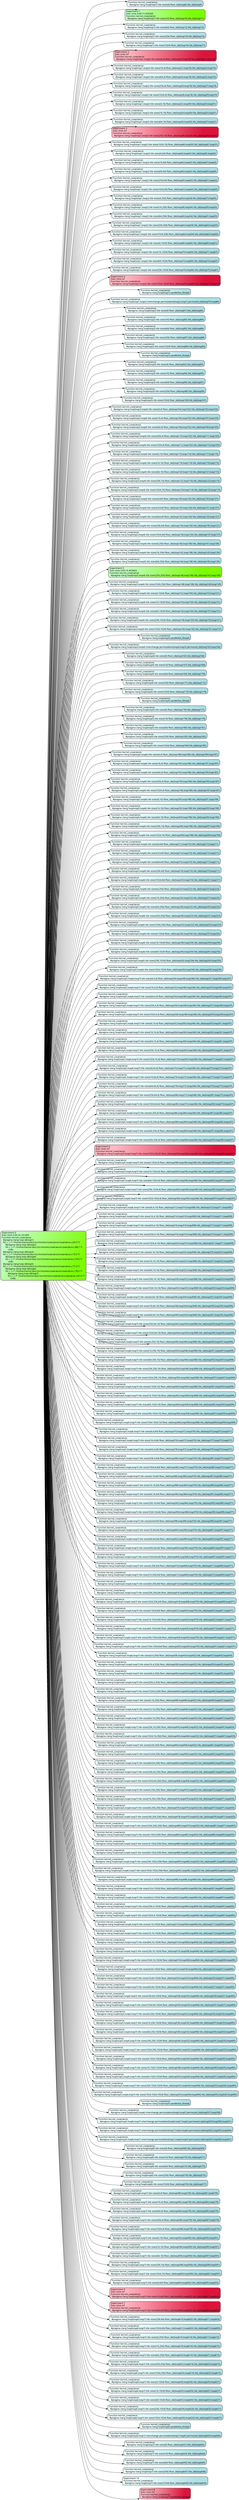 digraph G {
rankdir=LR;
n140646273176528[shape=box color="grey30" penwidth=2 fillcolor="darkseagreen1:lawngreen" style="filled,rounded" gradientangle=315 fontname="Calibri Light" label="Experiment 0\lExec time 0:00:16.101499\lFunction kernel_covariance:\l  #pragma clang loop id(loop1)\l  for (...) /* //home/meinersbur/src/mctree/covariance/covariance.c:65:3 */\l      #pragma clang loop id(loop2)\l      for (...) /* //home/meinersbur/src/mctree/covariance/covariance.c:68:7 */\l          code;\l  #pragma clang loop id(loop3)\l  for (...) /* //home/meinersbur/src/mctree/covariance/covariance.c:73:3 */\l      #pragma clang loop id(loop4)\l      for (...) /* //home/meinersbur/src/mctree/covariance/covariance.c:74:5 */\l          code;\l  #pragma clang loop id(loop5)\l  for (...) /* //home/meinersbur/src/mctree/covariance/covariance.c:77:3 */\l      #pragma clang loop id(loop6)\l      for (...) /* //home/meinersbur/src/mctree/covariance/covariance.c:78:5 */\l          #pragma clang loop id(loop7)\l          for (...) /* //home/meinersbur/src/mctree/covariance/covariance.c:81:9 */\l              code;\l"];

n140646277862400[shape=box color="grey30" penwidth=2 fillcolor="azure:powderblue" style="filled,rounded" gradientangle=315 fontname="Calibri Light" label="Function kernel_covariance:\l  #pragma clang loop(loop1) tile sizes(4) floor_ids(loop8) tile_ids(loop9)\l"];
n140646273176528 -> n140646277862400;

n140646277863888[shape=box color="grey30" penwidth=2 fillcolor="darkseagreen1:lawngreen" style="filled,rounded" gradientangle=315 fontname="Calibri Light" label="Experiment 1\lExec time 0:00:15.950365\lFunction kernel_covariance:\l  #pragma clang loop(loop1) tile sizes(16) floor_ids(loop10) tile_ids(loop11)\l"];
n140646273176528 -> n140646277863888;

n140646277774496[shape=box color="grey30" penwidth=2 fillcolor="azure:powderblue" style="filled,rounded" gradientangle=315 fontname="Calibri Light" label="Function kernel_covariance:\l  #pragma clang loop(loop1) tile sizes(64) floor_ids(loop12) tile_ids(loop13)\l"];
n140646273176528 -> n140646277774496;

n140646277771520[shape=box color="grey30" penwidth=2 fillcolor="azure:powderblue" style="filled,rounded" gradientangle=315 fontname="Calibri Light" label="Function kernel_covariance:\l  #pragma clang loop(loop1) tile sizes(256) floor_ids(loop14) tile_ids(loop15)\l"];
n140646273176528 -> n140646277771520;

n140646273300320[shape=box color="grey30" penwidth=2 fillcolor="azure:powderblue" style="filled,rounded" gradientangle=315 fontname="Calibri Light" label="Function kernel_covariance:\l  #pragma clang loop(loop1) tile sizes(1024) floor_ids(loop16) tile_ids(loop17)\l"];
n140646273176528 -> n140646273300320;

n140646273299840[shape=box color="grey30" penwidth=2 fillcolor="lightpink:crimson" style="filled,rounded" gradientangle=315 fontname="Calibri Light" label="Experiment 2\lExec time inf\lFunction kernel_covariance:\l  #pragma clang loop(loop1,loop2) tile sizes(4,4) floor_ids(loop20,loop18) tile_ids(loop21,loop19)\l"];
n140646273176528 -> n140646273299840;

n140646273300848[shape=box color="grey30" penwidth=2 fillcolor="azure:powderblue" style="filled,rounded" gradientangle=315 fontname="Calibri Light" label="Function kernel_covariance:\l  #pragma clang loop(loop1,loop2) tile sizes(16,4) floor_ids(loop22,loop18) tile_ids(loop23,loop19)\l"];
n140646273176528 -> n140646273300848;

n140646273300992[shape=box color="grey30" penwidth=2 fillcolor="azure:powderblue" style="filled,rounded" gradientangle=315 fontname="Calibri Light" label="Function kernel_covariance:\l  #pragma clang loop(loop1,loop2) tile sizes(64,4) floor_ids(loop24,loop18) tile_ids(loop25,loop19)\l"];
n140646273176528 -> n140646273300992;

n140646273301232[shape=box color="grey30" penwidth=2 fillcolor="azure:powderblue" style="filled,rounded" gradientangle=315 fontname="Calibri Light" label="Function kernel_covariance:\l  #pragma clang loop(loop1,loop2) tile sizes(256,4) floor_ids(loop26,loop18) tile_ids(loop27,loop19)\l"];
n140646273176528 -> n140646273301232;

n140646273301472[shape=box color="grey30" penwidth=2 fillcolor="azure:powderblue" style="filled,rounded" gradientangle=315 fontname="Calibri Light" label="Function kernel_covariance:\l  #pragma clang loop(loop1,loop2) tile sizes(1024,4) floor_ids(loop28,loop18) tile_ids(loop29,loop19)\l"];
n140646273176528 -> n140646273301472;

n140646273301856[shape=box color="grey30" penwidth=2 fillcolor="azure:powderblue" style="filled,rounded" gradientangle=315 fontname="Calibri Light" label="Function kernel_covariance:\l  #pragma clang loop(loop1,loop2) tile sizes(4,16) floor_ids(loop32,loop30) tile_ids(loop33,loop31)\l"];
n140646273176528 -> n140646273301856;

n140646273302096[shape=box color="grey30" penwidth=2 fillcolor="azure:powderblue" style="filled,rounded" gradientangle=315 fontname="Calibri Light" label="Function kernel_covariance:\l  #pragma clang loop(loop1,loop2) tile sizes(16,16) floor_ids(loop34,loop30) tile_ids(loop35,loop31)\l"];
n140646273176528 -> n140646273302096;

n140646273302336[shape=box color="grey30" penwidth=2 fillcolor="azure:powderblue" style="filled,rounded" gradientangle=315 fontname="Calibri Light" label="Function kernel_covariance:\l  #pragma clang loop(loop1,loop2) tile sizes(64,16) floor_ids(loop36,loop30) tile_ids(loop37,loop31)\l"];
n140646273176528 -> n140646273302336;

n140646251786352[shape=box color="grey30" penwidth=2 fillcolor="lightpink:crimson" style="filled,rounded" gradientangle=315 fontname="Calibri Light" label="Experiment 3\lExec time inf\lFunction kernel_covariance:\l  #pragma clang loop(loop1,loop2) tile sizes(256,16) floor_ids(loop38,loop30) tile_ids(loop39,loop31)\l"];
n140646273176528 -> n140646251786352;

n140646251786592[shape=box color="grey30" penwidth=2 fillcolor="azure:powderblue" style="filled,rounded" gradientangle=315 fontname="Calibri Light" label="Function kernel_covariance:\l  #pragma clang loop(loop1,loop2) tile sizes(1024,16) floor_ids(loop40,loop30) tile_ids(loop41,loop31)\l"];
n140646273176528 -> n140646251786592;

n140646251786976[shape=box color="grey30" penwidth=2 fillcolor="azure:powderblue" style="filled,rounded" gradientangle=315 fontname="Calibri Light" label="Function kernel_covariance:\l  #pragma clang loop(loop1,loop2) tile sizes(4,64) floor_ids(loop44,loop42) tile_ids(loop45,loop43)\l"];
n140646273176528 -> n140646251786976;

n140646251787216[shape=box color="grey30" penwidth=2 fillcolor="azure:powderblue" style="filled,rounded" gradientangle=315 fontname="Calibri Light" label="Function kernel_covariance:\l  #pragma clang loop(loop1,loop2) tile sizes(16,64) floor_ids(loop46,loop42) tile_ids(loop47,loop43)\l"];
n140646273176528 -> n140646251787216;

n140646251787456[shape=box color="grey30" penwidth=2 fillcolor="azure:powderblue" style="filled,rounded" gradientangle=315 fontname="Calibri Light" label="Function kernel_covariance:\l  #pragma clang loop(loop1,loop2) tile sizes(64,64) floor_ids(loop48,loop42) tile_ids(loop49,loop43)\l"];
n140646273176528 -> n140646251787456;

n140646251787696[shape=box color="grey30" penwidth=2 fillcolor="azure:powderblue" style="filled,rounded" gradientangle=315 fontname="Calibri Light" label="Function kernel_covariance:\l  #pragma clang loop(loop1,loop2) tile sizes(256,64) floor_ids(loop50,loop42) tile_ids(loop51,loop43)\l"];
n140646273176528 -> n140646251787696;

n140646251787936[shape=box color="grey30" penwidth=2 fillcolor="azure:powderblue" style="filled,rounded" gradientangle=315 fontname="Calibri Light" label="Function kernel_covariance:\l  #pragma clang loop(loop1,loop2) tile sizes(1024,64) floor_ids(loop52,loop42) tile_ids(loop53,loop43)\l"];
n140646273176528 -> n140646251787936;

n140646251788320[shape=box color="grey30" penwidth=2 fillcolor="azure:powderblue" style="filled,rounded" gradientangle=315 fontname="Calibri Light" label="Function kernel_covariance:\l  #pragma clang loop(loop1,loop2) tile sizes(4,256) floor_ids(loop56,loop54) tile_ids(loop57,loop55)\l"];
n140646273176528 -> n140646251788320;

n140646251788560[shape=box color="grey30" penwidth=2 fillcolor="azure:powderblue" style="filled,rounded" gradientangle=315 fontname="Calibri Light" label="Function kernel_covariance:\l  #pragma clang loop(loop1,loop2) tile sizes(16,256) floor_ids(loop58,loop54) tile_ids(loop59,loop55)\l"];
n140646273176528 -> n140646251788560;

n140646251788800[shape=box color="grey30" penwidth=2 fillcolor="azure:powderblue" style="filled,rounded" gradientangle=315 fontname="Calibri Light" label="Function kernel_covariance:\l  #pragma clang loop(loop1,loop2) tile sizes(64,256) floor_ids(loop60,loop54) tile_ids(loop61,loop55)\l"];
n140646273176528 -> n140646251788800;

n140646251789040[shape=box color="grey30" penwidth=2 fillcolor="azure:powderblue" style="filled,rounded" gradientangle=315 fontname="Calibri Light" label="Function kernel_covariance:\l  #pragma clang loop(loop1,loop2) tile sizes(256,256) floor_ids(loop62,loop54) tile_ids(loop63,loop55)\l"];
n140646273176528 -> n140646251789040;

n140646251789280[shape=box color="grey30" penwidth=2 fillcolor="azure:powderblue" style="filled,rounded" gradientangle=315 fontname="Calibri Light" label="Function kernel_covariance:\l  #pragma clang loop(loop1,loop2) tile sizes(1024,256) floor_ids(loop64,loop54) tile_ids(loop65,loop55)\l"];
n140646273176528 -> n140646251789280;

n140646251789664[shape=box color="grey30" penwidth=2 fillcolor="azure:powderblue" style="filled,rounded" gradientangle=315 fontname="Calibri Light" label="Function kernel_covariance:\l  #pragma clang loop(loop1,loop2) tile sizes(4,1024) floor_ids(loop68,loop66) tile_ids(loop69,loop67)\l"];
n140646273176528 -> n140646251789664;

n140646251789904[shape=box color="grey30" penwidth=2 fillcolor="azure:powderblue" style="filled,rounded" gradientangle=315 fontname="Calibri Light" label="Function kernel_covariance:\l  #pragma clang loop(loop1,loop2) tile sizes(16,1024) floor_ids(loop70,loop66) tile_ids(loop71,loop67)\l"];
n140646273176528 -> n140646251789904;

n140646251790144[shape=box color="grey30" penwidth=2 fillcolor="azure:powderblue" style="filled,rounded" gradientangle=315 fontname="Calibri Light" label="Function kernel_covariance:\l  #pragma clang loop(loop1,loop2) tile sizes(64,1024) floor_ids(loop72,loop66) tile_ids(loop73,loop67)\l"];
n140646273176528 -> n140646251790144;

n140646251819120[shape=box color="grey30" penwidth=2 fillcolor="azure:powderblue" style="filled,rounded" gradientangle=315 fontname="Calibri Light" label="Function kernel_covariance:\l  #pragma clang loop(loop1,loop2) tile sizes(256,1024) floor_ids(loop74,loop66) tile_ids(loop75,loop67)\l"];
n140646273176528 -> n140646251819120;

n140646251819360[shape=box color="grey30" penwidth=2 fillcolor="lightpink:crimson" style="filled,rounded" gradientangle=315 fontname="Calibri Light" label="Experiment 4\lExec time inf\lFunction kernel_covariance:\l  #pragma clang loop(loop1,loop2) tile sizes(1024,1024) floor_ids(loop76,loop66) tile_ids(loop77,loop67)\l"];
n140646273176528 -> n140646251819360;

n140646251819504[shape=box color="grey30" penwidth=2 fillcolor="azure:powderblue" style="filled,rounded" gradientangle=315 fontname="Calibri Light" label="Function kernel_covariance:\l  #pragma clang loop(loop1) parallelize_thread\l"];
n140646273176528 -> n140646251819504;

n140646251819840[shape=box color="grey30" penwidth=2 fillcolor="azure:powderblue" style="filled,rounded" gradientangle=315 fontname="Calibri Light" label="Function kernel_covariance:\l  #pragma clang loop(loop1,loop2) interchange permutation(loop2,loop1) permuted_ids(loop79,loop80)\l"];
n140646273176528 -> n140646251819840;

n140646251820224[shape=box color="grey30" penwidth=2 fillcolor="azure:powderblue" style="filled,rounded" gradientangle=315 fontname="Calibri Light" label="Function kernel_covariance:\l  #pragma clang loop(loop2) tile sizes(4) floor_ids(loop81) tile_ids(loop82)\l"];
n140646273176528 -> n140646251820224;

n140646251820560[shape=box color="grey30" penwidth=2 fillcolor="azure:powderblue" style="filled,rounded" gradientangle=315 fontname="Calibri Light" label="Function kernel_covariance:\l  #pragma clang loop(loop2) tile sizes(16) floor_ids(loop83) tile_ids(loop84)\l"];
n140646273176528 -> n140646251820560;

n140646251820896[shape=box color="grey30" penwidth=2 fillcolor="azure:powderblue" style="filled,rounded" gradientangle=315 fontname="Calibri Light" label="Function kernel_covariance:\l  #pragma clang loop(loop2) tile sizes(64) floor_ids(loop85) tile_ids(loop86)\l"];
n140646273176528 -> n140646251820896;

n140646251821232[shape=box color="grey30" penwidth=2 fillcolor="azure:powderblue" style="filled,rounded" gradientangle=315 fontname="Calibri Light" label="Function kernel_covariance:\l  #pragma clang loop(loop2) tile sizes(256) floor_ids(loop87) tile_ids(loop88)\l"];
n140646273176528 -> n140646251821232;

n140646251821568[shape=box color="grey30" penwidth=2 fillcolor="azure:powderblue" style="filled,rounded" gradientangle=315 fontname="Calibri Light" label="Function kernel_covariance:\l  #pragma clang loop(loop2) tile sizes(1024) floor_ids(loop89) tile_ids(loop90)\l"];
n140646273176528 -> n140646251821568;

n140646251821808[shape=box color="grey30" penwidth=2 fillcolor="azure:powderblue" style="filled,rounded" gradientangle=315 fontname="Calibri Light" label="Function kernel_covariance:\l  #pragma clang loop(loop2) parallelize_thread\l"];
n140646273176528 -> n140646251821808;

n140646251822096[shape=box color="grey30" penwidth=2 fillcolor="azure:powderblue" style="filled,rounded" gradientangle=315 fontname="Calibri Light" label="Function kernel_covariance:\l  #pragma clang loop(loop3) tile sizes(4) floor_ids(loop92) tile_ids(loop93)\l"];
n140646273176528 -> n140646251822096;

n140646251822384[shape=box color="grey30" penwidth=2 fillcolor="azure:powderblue" style="filled,rounded" gradientangle=315 fontname="Calibri Light" label="Function kernel_covariance:\l  #pragma clang loop(loop3) tile sizes(16) floor_ids(loop94) tile_ids(loop95)\l"];
n140646273176528 -> n140646251822384;

n140646251822672[shape=box color="grey30" penwidth=2 fillcolor="azure:powderblue" style="filled,rounded" gradientangle=315 fontname="Calibri Light" label="Function kernel_covariance:\l  #pragma clang loop(loop3) tile sizes(64) floor_ids(loop96) tile_ids(loop97)\l"];
n140646273176528 -> n140646251822672;

n140646251822960[shape=box color="grey30" penwidth=2 fillcolor="azure:powderblue" style="filled,rounded" gradientangle=315 fontname="Calibri Light" label="Function kernel_covariance:\l  #pragma clang loop(loop3) tile sizes(256) floor_ids(loop98) tile_ids(loop99)\l"];
n140646273176528 -> n140646251822960;

n140646251856080[shape=box color="grey30" penwidth=2 fillcolor="azure:powderblue" style="filled,rounded" gradientangle=315 fontname="Calibri Light" label="Function kernel_covariance:\l  #pragma clang loop(loop3) tile sizes(1024) floor_ids(loop100) tile_ids(loop101)\l"];
n140646273176528 -> n140646251856080;

n140646251856512[shape=box color="grey30" penwidth=2 fillcolor="azure:powderblue" style="filled,rounded" gradientangle=315 fontname="Calibri Light" label="Function kernel_covariance:\l  #pragma clang loop(loop3,loop4) tile sizes(4,4) floor_ids(loop104,loop102) tile_ids(loop105,loop103)\l"];
n140646273176528 -> n140646251856512;

n140646251856752[shape=box color="grey30" penwidth=2 fillcolor="azure:powderblue" style="filled,rounded" gradientangle=315 fontname="Calibri Light" label="Function kernel_covariance:\l  #pragma clang loop(loop3,loop4) tile sizes(16,4) floor_ids(loop106,loop102) tile_ids(loop107,loop103)\l"];
n140646273176528 -> n140646251856752;

n140646251856992[shape=box color="grey30" penwidth=2 fillcolor="azure:powderblue" style="filled,rounded" gradientangle=315 fontname="Calibri Light" label="Function kernel_covariance:\l  #pragma clang loop(loop3,loop4) tile sizes(64,4) floor_ids(loop108,loop102) tile_ids(loop109,loop103)\l"];
n140646273176528 -> n140646251856992;

n140646251857232[shape=box color="grey30" penwidth=2 fillcolor="azure:powderblue" style="filled,rounded" gradientangle=315 fontname="Calibri Light" label="Function kernel_covariance:\l  #pragma clang loop(loop3,loop4) tile sizes(256,4) floor_ids(loop110,loop102) tile_ids(loop111,loop103)\l"];
n140646273176528 -> n140646251857232;

n140646251857472[shape=box color="grey30" penwidth=2 fillcolor="azure:powderblue" style="filled,rounded" gradientangle=315 fontname="Calibri Light" label="Function kernel_covariance:\l  #pragma clang loop(loop3,loop4) tile sizes(1024,4) floor_ids(loop112,loop102) tile_ids(loop113,loop103)\l"];
n140646273176528 -> n140646251857472;

n140646251857856[shape=box color="grey30" penwidth=2 fillcolor="azure:powderblue" style="filled,rounded" gradientangle=315 fontname="Calibri Light" label="Function kernel_covariance:\l  #pragma clang loop(loop3,loop4) tile sizes(4,16) floor_ids(loop116,loop114) tile_ids(loop117,loop115)\l"];
n140646273176528 -> n140646251857856;

n140646251858096[shape=box color="grey30" penwidth=2 fillcolor="azure:powderblue" style="filled,rounded" gradientangle=315 fontname="Calibri Light" label="Function kernel_covariance:\l  #pragma clang loop(loop3,loop4) tile sizes(16,16) floor_ids(loop118,loop114) tile_ids(loop119,loop115)\l"];
n140646273176528 -> n140646251858096;

n140646251858336[shape=box color="grey30" penwidth=2 fillcolor="azure:powderblue" style="filled,rounded" gradientangle=315 fontname="Calibri Light" label="Function kernel_covariance:\l  #pragma clang loop(loop3,loop4) tile sizes(64,16) floor_ids(loop120,loop114) tile_ids(loop121,loop115)\l"];
n140646273176528 -> n140646251858336;

n140646251858576[shape=box color="grey30" penwidth=2 fillcolor="azure:powderblue" style="filled,rounded" gradientangle=315 fontname="Calibri Light" label="Function kernel_covariance:\l  #pragma clang loop(loop3,loop4) tile sizes(256,16) floor_ids(loop122,loop114) tile_ids(loop123,loop115)\l"];
n140646273176528 -> n140646251858576;

n140646251858816[shape=box color="grey30" penwidth=2 fillcolor="azure:powderblue" style="filled,rounded" gradientangle=315 fontname="Calibri Light" label="Function kernel_covariance:\l  #pragma clang loop(loop3,loop4) tile sizes(1024,16) floor_ids(loop124,loop114) tile_ids(loop125,loop115)\l"];
n140646273176528 -> n140646251858816;

n140646251859200[shape=box color="grey30" penwidth=2 fillcolor="azure:powderblue" style="filled,rounded" gradientangle=315 fontname="Calibri Light" label="Function kernel_covariance:\l  #pragma clang loop(loop3,loop4) tile sizes(4,64) floor_ids(loop128,loop126) tile_ids(loop129,loop127)\l"];
n140646273176528 -> n140646251859200;

n140646251859440[shape=box color="grey30" penwidth=2 fillcolor="azure:powderblue" style="filled,rounded" gradientangle=315 fontname="Calibri Light" label="Function kernel_covariance:\l  #pragma clang loop(loop3,loop4) tile sizes(16,64) floor_ids(loop130,loop126) tile_ids(loop131,loop127)\l"];
n140646273176528 -> n140646251859440;

n140646251859680[shape=box color="grey30" penwidth=2 fillcolor="azure:powderblue" style="filled,rounded" gradientangle=315 fontname="Calibri Light" label="Function kernel_covariance:\l  #pragma clang loop(loop3,loop4) tile sizes(64,64) floor_ids(loop132,loop126) tile_ids(loop133,loop127)\l"];
n140646273176528 -> n140646251859680;

n140646251859920[shape=box color="grey30" penwidth=2 fillcolor="azure:powderblue" style="filled,rounded" gradientangle=315 fontname="Calibri Light" label="Function kernel_covariance:\l  #pragma clang loop(loop3,loop4) tile sizes(256,64) floor_ids(loop134,loop126) tile_ids(loop135,loop127)\l"];
n140646273176528 -> n140646251859920;

n140646251880704[shape=box color="grey30" penwidth=2 fillcolor="azure:powderblue" style="filled,rounded" gradientangle=315 fontname="Calibri Light" label="Function kernel_covariance:\l  #pragma clang loop(loop3,loop4) tile sizes(1024,64) floor_ids(loop136,loop126) tile_ids(loop137,loop127)\l"];
n140646273176528 -> n140646251880704;

n140646251881088[shape=box color="grey30" penwidth=2 fillcolor="azure:powderblue" style="filled,rounded" gradientangle=315 fontname="Calibri Light" label="Function kernel_covariance:\l  #pragma clang loop(loop3,loop4) tile sizes(4,256) floor_ids(loop140,loop138) tile_ids(loop141,loop139)\l"];
n140646273176528 -> n140646251881088;

n140646251881328[shape=box color="grey30" penwidth=2 fillcolor="azure:powderblue" style="filled,rounded" gradientangle=315 fontname="Calibri Light" label="Function kernel_covariance:\l  #pragma clang loop(loop3,loop4) tile sizes(16,256) floor_ids(loop142,loop138) tile_ids(loop143,loop139)\l"];
n140646273176528 -> n140646251881328;

n140646251881568[shape=box color="grey30" penwidth=2 fillcolor="azure:powderblue" style="filled,rounded" gradientangle=315 fontname="Calibri Light" label="Function kernel_covariance:\l  #pragma clang loop(loop3,loop4) tile sizes(64,256) floor_ids(loop144,loop138) tile_ids(loop145,loop139)\l"];
n140646273176528 -> n140646251881568;

n140646251881808[shape=box color="grey30" penwidth=2 fillcolor="darkseagreen1:lawngreen" style="filled,rounded" gradientangle=315 fontname="Calibri Light" label="Experiment 5\lExec time 0:00:16.403663\lFunction kernel_covariance:\l  #pragma clang loop(loop3,loop4) tile sizes(256,256) floor_ids(loop146,loop138) tile_ids(loop147,loop139)\l"];
n140646273176528 -> n140646251881808;

n140646251882048[shape=box color="grey30" penwidth=2 fillcolor="azure:powderblue" style="filled,rounded" gradientangle=315 fontname="Calibri Light" label="Function kernel_covariance:\l  #pragma clang loop(loop3,loop4) tile sizes(1024,256) floor_ids(loop148,loop138) tile_ids(loop149,loop139)\l"];
n140646273176528 -> n140646251882048;

n140646251882432[shape=box color="grey30" penwidth=2 fillcolor="azure:powderblue" style="filled,rounded" gradientangle=315 fontname="Calibri Light" label="Function kernel_covariance:\l  #pragma clang loop(loop3,loop4) tile sizes(4,1024) floor_ids(loop152,loop150) tile_ids(loop153,loop151)\l"];
n140646273176528 -> n140646251882432;

n140646251882672[shape=box color="grey30" penwidth=2 fillcolor="azure:powderblue" style="filled,rounded" gradientangle=315 fontname="Calibri Light" label="Function kernel_covariance:\l  #pragma clang loop(loop3,loop4) tile sizes(16,1024) floor_ids(loop154,loop150) tile_ids(loop155,loop151)\l"];
n140646273176528 -> n140646251882672;

n140646251882912[shape=box color="grey30" penwidth=2 fillcolor="azure:powderblue" style="filled,rounded" gradientangle=315 fontname="Calibri Light" label="Function kernel_covariance:\l  #pragma clang loop(loop3,loop4) tile sizes(64,1024) floor_ids(loop156,loop150) tile_ids(loop157,loop151)\l"];
n140646273176528 -> n140646251882912;

n140646251883152[shape=box color="grey30" penwidth=2 fillcolor="azure:powderblue" style="filled,rounded" gradientangle=315 fontname="Calibri Light" label="Function kernel_covariance:\l  #pragma clang loop(loop3,loop4) tile sizes(256,1024) floor_ids(loop158,loop150) tile_ids(loop159,loop151)\l"];
n140646273176528 -> n140646251883152;

n140646251883392[shape=box color="grey30" penwidth=2 fillcolor="azure:powderblue" style="filled,rounded" gradientangle=315 fontname="Calibri Light" label="Function kernel_covariance:\l  #pragma clang loop(loop3,loop4) tile sizes(1024,1024) floor_ids(loop160,loop150) tile_ids(loop161,loop151)\l"];
n140646273176528 -> n140646251883392;

n140646251883536[shape=box color="grey30" penwidth=2 fillcolor="azure:powderblue" style="filled,rounded" gradientangle=315 fontname="Calibri Light" label="Function kernel_covariance:\l  #pragma clang loop(loop3) parallelize_thread\l"];
n140646273176528 -> n140646251883536;

n140646251883872[shape=box color="grey30" penwidth=2 fillcolor="azure:powderblue" style="filled,rounded" gradientangle=315 fontname="Calibri Light" label="Function kernel_covariance:\l  #pragma clang loop(loop3,loop4) interchange permutation(loop4,loop3) permuted_ids(loop163,loop164)\l"];
n140646273176528 -> n140646251883872;

n140646251884256[shape=box color="grey30" penwidth=2 fillcolor="azure:powderblue" style="filled,rounded" gradientangle=315 fontname="Calibri Light" label="Function kernel_covariance:\l  #pragma clang loop(loop4) tile sizes(4) floor_ids(loop165) tile_ids(loop166)\l"];
n140646273176528 -> n140646251884256;

n140646251913328[shape=box color="grey30" penwidth=2 fillcolor="azure:powderblue" style="filled,rounded" gradientangle=315 fontname="Calibri Light" label="Function kernel_covariance:\l  #pragma clang loop(loop4) tile sizes(16) floor_ids(loop167) tile_ids(loop168)\l"];
n140646273176528 -> n140646251913328;

n140646251913664[shape=box color="grey30" penwidth=2 fillcolor="azure:powderblue" style="filled,rounded" gradientangle=315 fontname="Calibri Light" label="Function kernel_covariance:\l  #pragma clang loop(loop4) tile sizes(64) floor_ids(loop169) tile_ids(loop170)\l"];
n140646273176528 -> n140646251913664;

n140646251914000[shape=box color="grey30" penwidth=2 fillcolor="azure:powderblue" style="filled,rounded" gradientangle=315 fontname="Calibri Light" label="Function kernel_covariance:\l  #pragma clang loop(loop4) tile sizes(256) floor_ids(loop171) tile_ids(loop172)\l"];
n140646273176528 -> n140646251914000;

n140646251914336[shape=box color="grey30" penwidth=2 fillcolor="azure:powderblue" style="filled,rounded" gradientangle=315 fontname="Calibri Light" label="Function kernel_covariance:\l  #pragma clang loop(loop4) tile sizes(1024) floor_ids(loop173) tile_ids(loop174)\l"];
n140646273176528 -> n140646251914336;

n140646251914576[shape=box color="grey30" penwidth=2 fillcolor="azure:powderblue" style="filled,rounded" gradientangle=315 fontname="Calibri Light" label="Function kernel_covariance:\l  #pragma clang loop(loop4) parallelize_thread\l"];
n140646273176528 -> n140646251914576;

n140646251914864[shape=box color="grey30" penwidth=2 fillcolor="azure:powderblue" style="filled,rounded" gradientangle=315 fontname="Calibri Light" label="Function kernel_covariance:\l  #pragma clang loop(loop5) tile sizes(4) floor_ids(loop176) tile_ids(loop177)\l"];
n140646273176528 -> n140646251914864;

n140646251915152[shape=box color="grey30" penwidth=2 fillcolor="azure:powderblue" style="filled,rounded" gradientangle=315 fontname="Calibri Light" label="Function kernel_covariance:\l  #pragma clang loop(loop5) tile sizes(16) floor_ids(loop178) tile_ids(loop179)\l"];
n140646273176528 -> n140646251915152;

n140646251915440[shape=box color="grey30" penwidth=2 fillcolor="azure:powderblue" style="filled,rounded" gradientangle=315 fontname="Calibri Light" label="Function kernel_covariance:\l  #pragma clang loop(loop5) tile sizes(64) floor_ids(loop180) tile_ids(loop181)\l"];
n140646273176528 -> n140646251915440;

n140646251915728[shape=box color="grey30" penwidth=2 fillcolor="azure:powderblue" style="filled,rounded" gradientangle=315 fontname="Calibri Light" label="Function kernel_covariance:\l  #pragma clang loop(loop5) tile sizes(256) floor_ids(loop182) tile_ids(loop183)\l"];
n140646273176528 -> n140646251915728;

n140646251916016[shape=box color="grey30" penwidth=2 fillcolor="azure:powderblue" style="filled,rounded" gradientangle=315 fontname="Calibri Light" label="Function kernel_covariance:\l  #pragma clang loop(loop5) tile sizes(1024) floor_ids(loop184) tile_ids(loop185)\l"];
n140646273176528 -> n140646251916016;

n140646251916448[shape=box color="grey30" penwidth=2 fillcolor="azure:powderblue" style="filled,rounded" gradientangle=315 fontname="Calibri Light" label="Function kernel_covariance:\l  #pragma clang loop(loop5,loop6) tile sizes(4,4) floor_ids(loop188,loop186) tile_ids(loop189,loop187)\l"];
n140646273176528 -> n140646251916448;

n140646251916688[shape=box color="grey30" penwidth=2 fillcolor="azure:powderblue" style="filled,rounded" gradientangle=315 fontname="Calibri Light" label="Function kernel_covariance:\l  #pragma clang loop(loop5,loop6) tile sizes(16,4) floor_ids(loop190,loop186) tile_ids(loop191,loop187)\l"];
n140646273176528 -> n140646251916688;

n140646251916928[shape=box color="grey30" penwidth=2 fillcolor="azure:powderblue" style="filled,rounded" gradientangle=315 fontname="Calibri Light" label="Function kernel_covariance:\l  #pragma clang loop(loop5,loop6) tile sizes(64,4) floor_ids(loop192,loop186) tile_ids(loop193,loop187)\l"];
n140646273176528 -> n140646251916928;

n140646251917168[shape=box color="grey30" penwidth=2 fillcolor="azure:powderblue" style="filled,rounded" gradientangle=315 fontname="Calibri Light" label="Function kernel_covariance:\l  #pragma clang loop(loop5,loop6) tile sizes(256,4) floor_ids(loop194,loop186) tile_ids(loop195,loop187)\l"];
n140646273176528 -> n140646251917168;

n140646251946144[shape=box color="grey30" penwidth=2 fillcolor="azure:powderblue" style="filled,rounded" gradientangle=315 fontname="Calibri Light" label="Function kernel_covariance:\l  #pragma clang loop(loop5,loop6) tile sizes(1024,4) floor_ids(loop196,loop186) tile_ids(loop197,loop187)\l"];
n140646273176528 -> n140646251946144;

n140646251946528[shape=box color="grey30" penwidth=2 fillcolor="azure:powderblue" style="filled,rounded" gradientangle=315 fontname="Calibri Light" label="Function kernel_covariance:\l  #pragma clang loop(loop5,loop6) tile sizes(4,16) floor_ids(loop200,loop198) tile_ids(loop201,loop199)\l"];
n140646273176528 -> n140646251946528;

n140646251946768[shape=box color="grey30" penwidth=2 fillcolor="azure:powderblue" style="filled,rounded" gradientangle=315 fontname="Calibri Light" label="Function kernel_covariance:\l  #pragma clang loop(loop5,loop6) tile sizes(16,16) floor_ids(loop202,loop198) tile_ids(loop203,loop199)\l"];
n140646273176528 -> n140646251946768;

n140646251947008[shape=box color="grey30" penwidth=2 fillcolor="azure:powderblue" style="filled,rounded" gradientangle=315 fontname="Calibri Light" label="Function kernel_covariance:\l  #pragma clang loop(loop5,loop6) tile sizes(64,16) floor_ids(loop204,loop198) tile_ids(loop205,loop199)\l"];
n140646273176528 -> n140646251947008;

n140646251947248[shape=box color="grey30" penwidth=2 fillcolor="azure:powderblue" style="filled,rounded" gradientangle=315 fontname="Calibri Light" label="Function kernel_covariance:\l  #pragma clang loop(loop5,loop6) tile sizes(256,16) floor_ids(loop206,loop198) tile_ids(loop207,loop199)\l"];
n140646273176528 -> n140646251947248;

n140646251947488[shape=box color="grey30" penwidth=2 fillcolor="azure:powderblue" style="filled,rounded" gradientangle=315 fontname="Calibri Light" label="Function kernel_covariance:\l  #pragma clang loop(loop5,loop6) tile sizes(1024,16) floor_ids(loop208,loop198) tile_ids(loop209,loop199)\l"];
n140646273176528 -> n140646251947488;

n140646251947872[shape=box color="grey30" penwidth=2 fillcolor="azure:powderblue" style="filled,rounded" gradientangle=315 fontname="Calibri Light" label="Function kernel_covariance:\l  #pragma clang loop(loop5,loop6) tile sizes(4,64) floor_ids(loop212,loop210) tile_ids(loop213,loop211)\l"];
n140646273176528 -> n140646251947872;

n140646251948112[shape=box color="grey30" penwidth=2 fillcolor="azure:powderblue" style="filled,rounded" gradientangle=315 fontname="Calibri Light" label="Function kernel_covariance:\l  #pragma clang loop(loop5,loop6) tile sizes(16,64) floor_ids(loop214,loop210) tile_ids(loop215,loop211)\l"];
n140646273176528 -> n140646251948112;

n140646251948352[shape=box color="grey30" penwidth=2 fillcolor="azure:powderblue" style="filled,rounded" gradientangle=315 fontname="Calibri Light" label="Function kernel_covariance:\l  #pragma clang loop(loop5,loop6) tile sizes(64,64) floor_ids(loop216,loop210) tile_ids(loop217,loop211)\l"];
n140646273176528 -> n140646251948352;

n140646251948592[shape=box color="grey30" penwidth=2 fillcolor="azure:powderblue" style="filled,rounded" gradientangle=315 fontname="Calibri Light" label="Function kernel_covariance:\l  #pragma clang loop(loop5,loop6) tile sizes(256,64) floor_ids(loop218,loop210) tile_ids(loop219,loop211)\l"];
n140646273176528 -> n140646251948592;

n140646251948832[shape=box color="grey30" penwidth=2 fillcolor="azure:powderblue" style="filled,rounded" gradientangle=315 fontname="Calibri Light" label="Function kernel_covariance:\l  #pragma clang loop(loop5,loop6) tile sizes(1024,64) floor_ids(loop220,loop210) tile_ids(loop221,loop211)\l"];
n140646273176528 -> n140646251948832;

n140646251949216[shape=box color="grey30" penwidth=2 fillcolor="azure:powderblue" style="filled,rounded" gradientangle=315 fontname="Calibri Light" label="Function kernel_covariance:\l  #pragma clang loop(loop5,loop6) tile sizes(4,256) floor_ids(loop224,loop222) tile_ids(loop225,loop223)\l"];
n140646273176528 -> n140646251949216;

n140646251949456[shape=box color="grey30" penwidth=2 fillcolor="azure:powderblue" style="filled,rounded" gradientangle=315 fontname="Calibri Light" label="Function kernel_covariance:\l  #pragma clang loop(loop5,loop6) tile sizes(16,256) floor_ids(loop226,loop222) tile_ids(loop227,loop223)\l"];
n140646273176528 -> n140646251949456;

n140646251949696[shape=box color="grey30" penwidth=2 fillcolor="azure:powderblue" style="filled,rounded" gradientangle=315 fontname="Calibri Light" label="Function kernel_covariance:\l  #pragma clang loop(loop5,loop6) tile sizes(64,256) floor_ids(loop228,loop222) tile_ids(loop229,loop223)\l"];
n140646273176528 -> n140646251949696;

n140646251949936[shape=box color="grey30" penwidth=2 fillcolor="azure:powderblue" style="filled,rounded" gradientangle=315 fontname="Calibri Light" label="Function kernel_covariance:\l  #pragma clang loop(loop5,loop6) tile sizes(256,256) floor_ids(loop230,loop222) tile_ids(loop231,loop223)\l"];
n140646273176528 -> n140646251949936;

n140646251974816[shape=box color="grey30" penwidth=2 fillcolor="azure:powderblue" style="filled,rounded" gradientangle=315 fontname="Calibri Light" label="Function kernel_covariance:\l  #pragma clang loop(loop5,loop6) tile sizes(1024,256) floor_ids(loop232,loop222) tile_ids(loop233,loop223)\l"];
n140646273176528 -> n140646251974816;

n140646251975200[shape=box color="grey30" penwidth=2 fillcolor="azure:powderblue" style="filled,rounded" gradientangle=315 fontname="Calibri Light" label="Function kernel_covariance:\l  #pragma clang loop(loop5,loop6) tile sizes(4,1024) floor_ids(loop236,loop234) tile_ids(loop237,loop235)\l"];
n140646273176528 -> n140646251975200;

n140646251975440[shape=box color="grey30" penwidth=2 fillcolor="azure:powderblue" style="filled,rounded" gradientangle=315 fontname="Calibri Light" label="Function kernel_covariance:\l  #pragma clang loop(loop5,loop6) tile sizes(16,1024) floor_ids(loop238,loop234) tile_ids(loop239,loop235)\l"];
n140646273176528 -> n140646251975440;

n140646251975680[shape=box color="grey30" penwidth=2 fillcolor="azure:powderblue" style="filled,rounded" gradientangle=315 fontname="Calibri Light" label="Function kernel_covariance:\l  #pragma clang loop(loop5,loop6) tile sizes(64,1024) floor_ids(loop240,loop234) tile_ids(loop241,loop235)\l"];
n140646273176528 -> n140646251975680;

n140646251975920[shape=box color="grey30" penwidth=2 fillcolor="azure:powderblue" style="filled,rounded" gradientangle=315 fontname="Calibri Light" label="Function kernel_covariance:\l  #pragma clang loop(loop5,loop6) tile sizes(256,1024) floor_ids(loop242,loop234) tile_ids(loop243,loop235)\l"];
n140646273176528 -> n140646251975920;

n140646251976160[shape=box color="grey30" penwidth=2 fillcolor="azure:powderblue" style="filled,rounded" gradientangle=315 fontname="Calibri Light" label="Function kernel_covariance:\l  #pragma clang loop(loop5,loop6) tile sizes(1024,1024) floor_ids(loop244,loop234) tile_ids(loop245,loop235)\l"];
n140646273176528 -> n140646251976160;

n140646251976688[shape=box color="grey30" penwidth=2 fillcolor="azure:powderblue" style="filled,rounded" gradientangle=315 fontname="Calibri Light" label="Function kernel_covariance:\l  #pragma clang loop(loop5,loop6,loop7) tile sizes(4,4,4) floor_ids(loop250,loop248,loop246) tile_ids(loop251,loop249,loop247)\l"];
n140646273176528 -> n140646251976688;

n140646251976928[shape=box color="grey30" penwidth=2 fillcolor="azure:powderblue" style="filled,rounded" gradientangle=315 fontname="Calibri Light" label="Function kernel_covariance:\l  #pragma clang loop(loop5,loop6,loop7) tile sizes(16,4,4) floor_ids(loop252,loop248,loop246) tile_ids(loop253,loop249,loop247)\l"];
n140646273176528 -> n140646251976928;

n140646251977168[shape=box color="grey30" penwidth=2 fillcolor="azure:powderblue" style="filled,rounded" gradientangle=315 fontname="Calibri Light" label="Function kernel_covariance:\l  #pragma clang loop(loop5,loop6,loop7) tile sizes(64,4,4) floor_ids(loop254,loop248,loop246) tile_ids(loop255,loop249,loop247)\l"];
n140646273176528 -> n140646251977168;

n140646251977408[shape=box color="grey30" penwidth=2 fillcolor="azure:powderblue" style="filled,rounded" gradientangle=315 fontname="Calibri Light" label="Function kernel_covariance:\l  #pragma clang loop(loop5,loop6,loop7) tile sizes(256,4,4) floor_ids(loop256,loop248,loop246) tile_ids(loop257,loop249,loop247)\l"];
n140646273176528 -> n140646251977408;

n140646251977648[shape=box color="grey30" penwidth=2 fillcolor="azure:powderblue" style="filled,rounded" gradientangle=315 fontname="Calibri Light" label="Function kernel_covariance:\l  #pragma clang loop(loop5,loop6,loop7) tile sizes(1024,4,4) floor_ids(loop258,loop248,loop246) tile_ids(loop259,loop249,loop247)\l"];
n140646273176528 -> n140646251977648;

n140646251977936[shape=box color="grey30" penwidth=2 fillcolor="azure:powderblue" style="filled,rounded" gradientangle=315 fontname="Calibri Light" label="Function kernel_covariance:\l  #pragma clang loop(loop5,loop6,loop7) tile sizes(4,16,4) floor_ids(loop262,loop260,loop246) tile_ids(loop263,loop261,loop247)\l"];
n140646273176528 -> n140646251977936;

n140646251978176[shape=box color="grey30" penwidth=2 fillcolor="azure:powderblue" style="filled,rounded" gradientangle=315 fontname="Calibri Light" label="Function kernel_covariance:\l  #pragma clang loop(loop5,loop6,loop7) tile sizes(16,16,4) floor_ids(loop264,loop260,loop246) tile_ids(loop265,loop261,loop247)\l"];
n140646273176528 -> n140646251978176;

n140646251978416[shape=box color="grey30" penwidth=2 fillcolor="azure:powderblue" style="filled,rounded" gradientangle=315 fontname="Calibri Light" label="Function kernel_covariance:\l  #pragma clang loop(loop5,loop6,loop7) tile sizes(64,16,4) floor_ids(loop266,loop260,loop246) tile_ids(loop267,loop261,loop247)\l"];
n140646273176528 -> n140646251978416;

n140646251978656[shape=box color="grey30" penwidth=2 fillcolor="azure:powderblue" style="filled,rounded" gradientangle=315 fontname="Calibri Light" label="Function kernel_covariance:\l  #pragma clang loop(loop5,loop6,loop7) tile sizes(256,16,4) floor_ids(loop268,loop260,loop246) tile_ids(loop269,loop261,loop247)\l"];
n140646273176528 -> n140646251978656;

n140646252007632[shape=box color="grey30" penwidth=2 fillcolor="azure:powderblue" style="filled,rounded" gradientangle=315 fontname="Calibri Light" label="Function kernel_covariance:\l  #pragma clang loop(loop5,loop6,loop7) tile sizes(1024,16,4) floor_ids(loop270,loop260,loop246) tile_ids(loop271,loop261,loop247)\l"];
n140646273176528 -> n140646252007632;

n140646252007920[shape=box color="grey30" penwidth=2 fillcolor="azure:powderblue" style="filled,rounded" gradientangle=315 fontname="Calibri Light" label="Function kernel_covariance:\l  #pragma clang loop(loop5,loop6,loop7) tile sizes(4,64,4) floor_ids(loop274,loop272,loop246) tile_ids(loop275,loop273,loop247)\l"];
n140646273176528 -> n140646252007920;

n140646252008160[shape=box color="grey30" penwidth=2 fillcolor="azure:powderblue" style="filled,rounded" gradientangle=315 fontname="Calibri Light" label="Function kernel_covariance:\l  #pragma clang loop(loop5,loop6,loop7) tile sizes(16,64,4) floor_ids(loop276,loop272,loop246) tile_ids(loop277,loop273,loop247)\l"];
n140646273176528 -> n140646252008160;

n140646252008400[shape=box color="grey30" penwidth=2 fillcolor="azure:powderblue" style="filled,rounded" gradientangle=315 fontname="Calibri Light" label="Function kernel_covariance:\l  #pragma clang loop(loop5,loop6,loop7) tile sizes(64,64,4) floor_ids(loop278,loop272,loop246) tile_ids(loop279,loop273,loop247)\l"];
n140646273176528 -> n140646252008400;

n140646252008640[shape=box color="grey30" penwidth=2 fillcolor="azure:powderblue" style="filled,rounded" gradientangle=315 fontname="Calibri Light" label="Function kernel_covariance:\l  #pragma clang loop(loop5,loop6,loop7) tile sizes(256,64,4) floor_ids(loop280,loop272,loop246) tile_ids(loop281,loop273,loop247)\l"];
n140646273176528 -> n140646252008640;

n140646252008880[shape=box color="grey30" penwidth=2 fillcolor="azure:powderblue" style="filled,rounded" gradientangle=315 fontname="Calibri Light" label="Function kernel_covariance:\l  #pragma clang loop(loop5,loop6,loop7) tile sizes(1024,64,4) floor_ids(loop282,loop272,loop246) tile_ids(loop283,loop273,loop247)\l"];
n140646273176528 -> n140646252008880;

n140646252009168[shape=box color="grey30" penwidth=2 fillcolor="azure:powderblue" style="filled,rounded" gradientangle=315 fontname="Calibri Light" label="Function kernel_covariance:\l  #pragma clang loop(loop5,loop6,loop7) tile sizes(4,256,4) floor_ids(loop286,loop284,loop246) tile_ids(loop287,loop285,loop247)\l"];
n140646273176528 -> n140646252009168;

n140646252009408[shape=box color="grey30" penwidth=2 fillcolor="azure:powderblue" style="filled,rounded" gradientangle=315 fontname="Calibri Light" label="Function kernel_covariance:\l  #pragma clang loop(loop5,loop6,loop7) tile sizes(16,256,4) floor_ids(loop288,loop284,loop246) tile_ids(loop289,loop285,loop247)\l"];
n140646273176528 -> n140646252009408;

n140646252009648[shape=box color="grey30" penwidth=2 fillcolor="azure:powderblue" style="filled,rounded" gradientangle=315 fontname="Calibri Light" label="Function kernel_covariance:\l  #pragma clang loop(loop5,loop6,loop7) tile sizes(64,256,4) floor_ids(loop290,loop284,loop246) tile_ids(loop291,loop285,loop247)\l"];
n140646273176528 -> n140646252009648;

n140646252009888[shape=box color="grey30" penwidth=2 fillcolor="azure:powderblue" style="filled,rounded" gradientangle=315 fontname="Calibri Light" label="Function kernel_covariance:\l  #pragma clang loop(loop5,loop6,loop7) tile sizes(256,256,4) floor_ids(loop292,loop284,loop246) tile_ids(loop293,loop285,loop247)\l"];
n140646273176528 -> n140646252009888;

n140646252010128[shape=box color="grey30" penwidth=2 fillcolor="lightpink:crimson" style="filled,rounded" gradientangle=315 fontname="Calibri Light" label="Experiment 6\lExec time inf\lFunction kernel_covariance:\l  #pragma clang loop(loop5,loop6,loop7) tile sizes(1024,256,4) floor_ids(loop294,loop284,loop246) tile_ids(loop295,loop285,loop247)\l"];
n140646273176528 -> n140646252010128;

n140646252010416[shape=box color="grey30" penwidth=2 fillcolor="azure:powderblue" style="filled,rounded" gradientangle=315 fontname="Calibri Light" label="Function kernel_covariance:\l  #pragma clang loop(loop5,loop6,loop7) tile sizes(4,1024,4) floor_ids(loop298,loop296,loop246) tile_ids(loop299,loop297,loop247)\l"];
n140646273176528 -> n140646252010416;

n140646252010656[shape=box color="grey30" penwidth=2 fillcolor="azure:powderblue" style="filled,rounded" gradientangle=315 fontname="Calibri Light" label="Function kernel_covariance:\l  #pragma clang loop(loop5,loop6,loop7) tile sizes(16,1024,4) floor_ids(loop300,loop296,loop246) tile_ids(loop301,loop297,loop247)\l"];
n140646273176528 -> n140646252010656;

n140646252010896[shape=box color="grey30" penwidth=2 fillcolor="azure:powderblue" style="filled,rounded" gradientangle=315 fontname="Calibri Light" label="Function kernel_covariance:\l  #pragma clang loop(loop5,loop6,loop7) tile sizes(64,1024,4) floor_ids(loop302,loop296,loop246) tile_ids(loop303,loop297,loop247)\l"];
n140646273176528 -> n140646252010896;

n140646252011136[shape=box color="grey30" penwidth=2 fillcolor="azure:powderblue" style="filled,rounded" gradientangle=315 fontname="Calibri Light" label="Function kernel_covariance:\l  #pragma clang loop(loop5,loop6,loop7) tile sizes(256,1024,4) floor_ids(loop304,loop296,loop246) tile_ids(loop305,loop297,loop247)\l"];
n140646273176528 -> n140646252011136;

n140646252011376[shape=box color="grey30" penwidth=2 fillcolor="azure:powderblue" style="filled,rounded" gradientangle=315 fontname="Calibri Light" label="Function kernel_covariance:\l  #pragma clang loop(loop5,loop6,loop7) tile sizes(1024,1024,4) floor_ids(loop306,loop296,loop246) tile_ids(loop307,loop297,loop247)\l"];
n140646273176528 -> n140646252011376;

n140646251512208[shape=box color="grey30" penwidth=2 fillcolor="azure:powderblue" style="filled,rounded" gradientangle=315 fontname="Calibri Light" label="Function kernel_covariance:\l  #pragma clang loop(loop5,loop6,loop7) tile sizes(4,4,16) floor_ids(loop312,loop310,loop308) tile_ids(loop313,loop311,loop309)\l"];
n140646273176528 -> n140646251512208;

n140646251512448[shape=box color="grey30" penwidth=2 fillcolor="azure:powderblue" style="filled,rounded" gradientangle=315 fontname="Calibri Light" label="Function kernel_covariance:\l  #pragma clang loop(loop5,loop6,loop7) tile sizes(16,4,16) floor_ids(loop314,loop310,loop308) tile_ids(loop315,loop311,loop309)\l"];
n140646273176528 -> n140646251512448;

n140646251512688[shape=box color="grey30" penwidth=2 fillcolor="azure:powderblue" style="filled,rounded" gradientangle=315 fontname="Calibri Light" label="Function kernel_covariance:\l  #pragma clang loop(loop5,loop6,loop7) tile sizes(64,4,16) floor_ids(loop316,loop310,loop308) tile_ids(loop317,loop311,loop309)\l"];
n140646273176528 -> n140646251512688;

n140646251512928[shape=box color="grey30" penwidth=2 fillcolor="azure:powderblue" style="filled,rounded" gradientangle=315 fontname="Calibri Light" label="Function kernel_covariance:\l  #pragma clang loop(loop5,loop6,loop7) tile sizes(256,4,16) floor_ids(loop318,loop310,loop308) tile_ids(loop319,loop311,loop309)\l"];
n140646273176528 -> n140646251512928;

n140646251513168[shape=box color="grey30" penwidth=2 fillcolor="azure:powderblue" style="filled,rounded" gradientangle=315 fontname="Calibri Light" label="Function kernel_covariance:\l  #pragma clang loop(loop5,loop6,loop7) tile sizes(1024,4,16) floor_ids(loop320,loop310,loop308) tile_ids(loop321,loop311,loop309)\l"];
n140646273176528 -> n140646251513168;

n140646251513456[shape=box color="grey30" penwidth=2 fillcolor="azure:powderblue" style="filled,rounded" gradientangle=315 fontname="Calibri Light" label="Function kernel_covariance:\l  #pragma clang loop(loop5,loop6,loop7) tile sizes(4,16,16) floor_ids(loop324,loop322,loop308) tile_ids(loop325,loop323,loop309)\l"];
n140646273176528 -> n140646251513456;

n140646251513696[shape=box color="grey30" penwidth=2 fillcolor="azure:powderblue" style="filled,rounded" gradientangle=315 fontname="Calibri Light" label="Function kernel_covariance:\l  #pragma clang loop(loop5,loop6,loop7) tile sizes(16,16,16) floor_ids(loop326,loop322,loop308) tile_ids(loop327,loop323,loop309)\l"];
n140646273176528 -> n140646251513696;

n140646251513936[shape=box color="grey30" penwidth=2 fillcolor="azure:powderblue" style="filled,rounded" gradientangle=315 fontname="Calibri Light" label="Function kernel_covariance:\l  #pragma clang loop(loop5,loop6,loop7) tile sizes(64,16,16) floor_ids(loop328,loop322,loop308) tile_ids(loop329,loop323,loop309)\l"];
n140646273176528 -> n140646251513936;

n140646251514176[shape=box color="grey30" penwidth=2 fillcolor="azure:powderblue" style="filled,rounded" gradientangle=315 fontname="Calibri Light" label="Function kernel_covariance:\l  #pragma clang loop(loop5,loop6,loop7) tile sizes(256,16,16) floor_ids(loop330,loop322,loop308) tile_ids(loop331,loop323,loop309)\l"];
n140646273176528 -> n140646251514176;

n140646251514416[shape=box color="grey30" penwidth=2 fillcolor="azure:powderblue" style="filled,rounded" gradientangle=315 fontname="Calibri Light" label="Function kernel_covariance:\l  #pragma clang loop(loop5,loop6,loop7) tile sizes(1024,16,16) floor_ids(loop332,loop322,loop308) tile_ids(loop333,loop323,loop309)\l"];
n140646273176528 -> n140646251514416;

n140646251514704[shape=box color="grey30" penwidth=2 fillcolor="azure:powderblue" style="filled,rounded" gradientangle=315 fontname="Calibri Light" label="Function kernel_covariance:\l  #pragma clang loop(loop5,loop6,loop7) tile sizes(4,64,16) floor_ids(loop336,loop334,loop308) tile_ids(loop337,loop335,loop309)\l"];
n140646273176528 -> n140646251514704;

n140646251514944[shape=box color="grey30" penwidth=2 fillcolor="azure:powderblue" style="filled,rounded" gradientangle=315 fontname="Calibri Light" label="Function kernel_covariance:\l  #pragma clang loop(loop5,loop6,loop7) tile sizes(16,64,16) floor_ids(loop338,loop334,loop308) tile_ids(loop339,loop335,loop309)\l"];
n140646273176528 -> n140646251514944;

n140646251515184[shape=box color="grey30" penwidth=2 fillcolor="azure:powderblue" style="filled,rounded" gradientangle=315 fontname="Calibri Light" label="Function kernel_covariance:\l  #pragma clang loop(loop5,loop6,loop7) tile sizes(64,64,16) floor_ids(loop340,loop334,loop308) tile_ids(loop341,loop335,loop309)\l"];
n140646273176528 -> n140646251515184;

n140646251515424[shape=box color="grey30" penwidth=2 fillcolor="azure:powderblue" style="filled,rounded" gradientangle=315 fontname="Calibri Light" label="Function kernel_covariance:\l  #pragma clang loop(loop5,loop6,loop7) tile sizes(256,64,16) floor_ids(loop342,loop334,loop308) tile_ids(loop343,loop335,loop309)\l"];
n140646273176528 -> n140646251515424;

n140646251515664[shape=box color="grey30" penwidth=2 fillcolor="azure:powderblue" style="filled,rounded" gradientangle=315 fontname="Calibri Light" label="Function kernel_covariance:\l  #pragma clang loop(loop5,loop6,loop7) tile sizes(1024,64,16) floor_ids(loop344,loop334,loop308) tile_ids(loop345,loop335,loop309)\l"];
n140646273176528 -> n140646251515664;

n140646251540592[shape=box color="grey30" penwidth=2 fillcolor="azure:powderblue" style="filled,rounded" gradientangle=315 fontname="Calibri Light" label="Function kernel_covariance:\l  #pragma clang loop(loop5,loop6,loop7) tile sizes(4,256,16) floor_ids(loop348,loop346,loop308) tile_ids(loop349,loop347,loop309)\l"];
n140646273176528 -> n140646251540592;

n140646251540832[shape=box color="grey30" penwidth=2 fillcolor="azure:powderblue" style="filled,rounded" gradientangle=315 fontname="Calibri Light" label="Function kernel_covariance:\l  #pragma clang loop(loop5,loop6,loop7) tile sizes(16,256,16) floor_ids(loop350,loop346,loop308) tile_ids(loop351,loop347,loop309)\l"];
n140646273176528 -> n140646251540832;

n140646251541072[shape=box color="grey30" penwidth=2 fillcolor="azure:powderblue" style="filled,rounded" gradientangle=315 fontname="Calibri Light" label="Function kernel_covariance:\l  #pragma clang loop(loop5,loop6,loop7) tile sizes(64,256,16) floor_ids(loop352,loop346,loop308) tile_ids(loop353,loop347,loop309)\l"];
n140646273176528 -> n140646251541072;

n140646251541312[shape=box color="grey30" penwidth=2 fillcolor="azure:powderblue" style="filled,rounded" gradientangle=315 fontname="Calibri Light" label="Function kernel_covariance:\l  #pragma clang loop(loop5,loop6,loop7) tile sizes(256,256,16) floor_ids(loop354,loop346,loop308) tile_ids(loop355,loop347,loop309)\l"];
n140646273176528 -> n140646251541312;

n140646251541552[shape=box color="grey30" penwidth=2 fillcolor="azure:powderblue" style="filled,rounded" gradientangle=315 fontname="Calibri Light" label="Function kernel_covariance:\l  #pragma clang loop(loop5,loop6,loop7) tile sizes(1024,256,16) floor_ids(loop356,loop346,loop308) tile_ids(loop357,loop347,loop309)\l"];
n140646273176528 -> n140646251541552;

n140646251541840[shape=box color="grey30" penwidth=2 fillcolor="azure:powderblue" style="filled,rounded" gradientangle=315 fontname="Calibri Light" label="Function kernel_covariance:\l  #pragma clang loop(loop5,loop6,loop7) tile sizes(4,1024,16) floor_ids(loop360,loop358,loop308) tile_ids(loop361,loop359,loop309)\l"];
n140646273176528 -> n140646251541840;

n140646251542080[shape=box color="grey30" penwidth=2 fillcolor="azure:powderblue" style="filled,rounded" gradientangle=315 fontname="Calibri Light" label="Function kernel_covariance:\l  #pragma clang loop(loop5,loop6,loop7) tile sizes(16,1024,16) floor_ids(loop362,loop358,loop308) tile_ids(loop363,loop359,loop309)\l"];
n140646273176528 -> n140646251542080;

n140646251542320[shape=box color="grey30" penwidth=2 fillcolor="azure:powderblue" style="filled,rounded" gradientangle=315 fontname="Calibri Light" label="Function kernel_covariance:\l  #pragma clang loop(loop5,loop6,loop7) tile sizes(64,1024,16) floor_ids(loop364,loop358,loop308) tile_ids(loop365,loop359,loop309)\l"];
n140646273176528 -> n140646251542320;

n140646251542560[shape=box color="grey30" penwidth=2 fillcolor="azure:powderblue" style="filled,rounded" gradientangle=315 fontname="Calibri Light" label="Function kernel_covariance:\l  #pragma clang loop(loop5,loop6,loop7) tile sizes(256,1024,16) floor_ids(loop366,loop358,loop308) tile_ids(loop367,loop359,loop309)\l"];
n140646273176528 -> n140646251542560;

n140646251542800[shape=box color="grey30" penwidth=2 fillcolor="azure:powderblue" style="filled,rounded" gradientangle=315 fontname="Calibri Light" label="Function kernel_covariance:\l  #pragma clang loop(loop5,loop6,loop7) tile sizes(1024,1024,16) floor_ids(loop368,loop358,loop308) tile_ids(loop369,loop359,loop309)\l"];
n140646273176528 -> n140646251542800;

n140646251543280[shape=box color="grey30" penwidth=2 fillcolor="azure:powderblue" style="filled,rounded" gradientangle=315 fontname="Calibri Light" label="Function kernel_covariance:\l  #pragma clang loop(loop5,loop6,loop7) tile sizes(4,4,64) floor_ids(loop374,loop372,loop370) tile_ids(loop375,loop373,loop371)\l"];
n140646273176528 -> n140646251543280;

n140646251543520[shape=box color="grey30" penwidth=2 fillcolor="azure:powderblue" style="filled,rounded" gradientangle=315 fontname="Calibri Light" label="Function kernel_covariance:\l  #pragma clang loop(loop5,loop6,loop7) tile sizes(16,4,64) floor_ids(loop376,loop372,loop370) tile_ids(loop377,loop373,loop371)\l"];
n140646273176528 -> n140646251543520;

n140646251543760[shape=box color="grey30" penwidth=2 fillcolor="azure:powderblue" style="filled,rounded" gradientangle=315 fontname="Calibri Light" label="Function kernel_covariance:\l  #pragma clang loop(loop5,loop6,loop7) tile sizes(64,4,64) floor_ids(loop378,loop372,loop370) tile_ids(loop379,loop373,loop371)\l"];
n140646273176528 -> n140646251543760;

n140646251544000[shape=box color="grey30" penwidth=2 fillcolor="azure:powderblue" style="filled,rounded" gradientangle=315 fontname="Calibri Light" label="Function kernel_covariance:\l  #pragma clang loop(loop5,loop6,loop7) tile sizes(256,4,64) floor_ids(loop380,loop372,loop370) tile_ids(loop381,loop373,loop371)\l"];
n140646273176528 -> n140646251544000;

n140646251544240[shape=box color="grey30" penwidth=2 fillcolor="azure:powderblue" style="filled,rounded" gradientangle=315 fontname="Calibri Light" label="Function kernel_covariance:\l  #pragma clang loop(loop5,loop6,loop7) tile sizes(1024,4,64) floor_ids(loop382,loop372,loop370) tile_ids(loop383,loop373,loop371)\l"];
n140646273176528 -> n140646251544240;

n140646251544528[shape=box color="grey30" penwidth=2 fillcolor="azure:powderblue" style="filled,rounded" gradientangle=315 fontname="Calibri Light" label="Function kernel_covariance:\l  #pragma clang loop(loop5,loop6,loop7) tile sizes(4,16,64) floor_ids(loop386,loop384,loop370) tile_ids(loop387,loop385,loop371)\l"];
n140646273176528 -> n140646251544528;

n140646251569408[shape=box color="grey30" penwidth=2 fillcolor="azure:powderblue" style="filled,rounded" gradientangle=315 fontname="Calibri Light" label="Function kernel_covariance:\l  #pragma clang loop(loop5,loop6,loop7) tile sizes(16,16,64) floor_ids(loop388,loop384,loop370) tile_ids(loop389,loop385,loop371)\l"];
n140646273176528 -> n140646251569408;

n140646251569648[shape=box color="grey30" penwidth=2 fillcolor="azure:powderblue" style="filled,rounded" gradientangle=315 fontname="Calibri Light" label="Function kernel_covariance:\l  #pragma clang loop(loop5,loop6,loop7) tile sizes(64,16,64) floor_ids(loop390,loop384,loop370) tile_ids(loop391,loop385,loop371)\l"];
n140646273176528 -> n140646251569648;

n140646251569888[shape=box color="grey30" penwidth=2 fillcolor="azure:powderblue" style="filled,rounded" gradientangle=315 fontname="Calibri Light" label="Function kernel_covariance:\l  #pragma clang loop(loop5,loop6,loop7) tile sizes(256,16,64) floor_ids(loop392,loop384,loop370) tile_ids(loop393,loop385,loop371)\l"];
n140646273176528 -> n140646251569888;

n140646251570128[shape=box color="grey30" penwidth=2 fillcolor="azure:powderblue" style="filled,rounded" gradientangle=315 fontname="Calibri Light" label="Function kernel_covariance:\l  #pragma clang loop(loop5,loop6,loop7) tile sizes(1024,16,64) floor_ids(loop394,loop384,loop370) tile_ids(loop395,loop385,loop371)\l"];
n140646273176528 -> n140646251570128;

n140646251570416[shape=box color="grey30" penwidth=2 fillcolor="azure:powderblue" style="filled,rounded" gradientangle=315 fontname="Calibri Light" label="Function kernel_covariance:\l  #pragma clang loop(loop5,loop6,loop7) tile sizes(4,64,64) floor_ids(loop398,loop396,loop370) tile_ids(loop399,loop397,loop371)\l"];
n140646273176528 -> n140646251570416;

n140646251570656[shape=box color="grey30" penwidth=2 fillcolor="azure:powderblue" style="filled,rounded" gradientangle=315 fontname="Calibri Light" label="Function kernel_covariance:\l  #pragma clang loop(loop5,loop6,loop7) tile sizes(16,64,64) floor_ids(loop400,loop396,loop370) tile_ids(loop401,loop397,loop371)\l"];
n140646273176528 -> n140646251570656;

n140646251570896[shape=box color="grey30" penwidth=2 fillcolor="azure:powderblue" style="filled,rounded" gradientangle=315 fontname="Calibri Light" label="Function kernel_covariance:\l  #pragma clang loop(loop5,loop6,loop7) tile sizes(64,64,64) floor_ids(loop402,loop396,loop370) tile_ids(loop403,loop397,loop371)\l"];
n140646273176528 -> n140646251570896;

n140646251571136[shape=box color="grey30" penwidth=2 fillcolor="azure:powderblue" style="filled,rounded" gradientangle=315 fontname="Calibri Light" label="Function kernel_covariance:\l  #pragma clang loop(loop5,loop6,loop7) tile sizes(256,64,64) floor_ids(loop404,loop396,loop370) tile_ids(loop405,loop397,loop371)\l"];
n140646273176528 -> n140646251571136;

n140646251571376[shape=box color="grey30" penwidth=2 fillcolor="azure:powderblue" style="filled,rounded" gradientangle=315 fontname="Calibri Light" label="Function kernel_covariance:\l  #pragma clang loop(loop5,loop6,loop7) tile sizes(1024,64,64) floor_ids(loop406,loop396,loop370) tile_ids(loop407,loop397,loop371)\l"];
n140646273176528 -> n140646251571376;

n140646251571664[shape=box color="grey30" penwidth=2 fillcolor="azure:powderblue" style="filled,rounded" gradientangle=315 fontname="Calibri Light" label="Function kernel_covariance:\l  #pragma clang loop(loop5,loop6,loop7) tile sizes(4,256,64) floor_ids(loop410,loop408,loop370) tile_ids(loop411,loop409,loop371)\l"];
n140646273176528 -> n140646251571664;

n140646251571904[shape=box color="grey30" penwidth=2 fillcolor="azure:powderblue" style="filled,rounded" gradientangle=315 fontname="Calibri Light" label="Function kernel_covariance:\l  #pragma clang loop(loop5,loop6,loop7) tile sizes(16,256,64) floor_ids(loop412,loop408,loop370) tile_ids(loop413,loop409,loop371)\l"];
n140646273176528 -> n140646251571904;

n140646251572144[shape=box color="grey30" penwidth=2 fillcolor="azure:powderblue" style="filled,rounded" gradientangle=315 fontname="Calibri Light" label="Function kernel_covariance:\l  #pragma clang loop(loop5,loop6,loop7) tile sizes(64,256,64) floor_ids(loop414,loop408,loop370) tile_ids(loop415,loop409,loop371)\l"];
n140646273176528 -> n140646251572144;

n140646251572384[shape=box color="grey30" penwidth=2 fillcolor="azure:powderblue" style="filled,rounded" gradientangle=315 fontname="Calibri Light" label="Function kernel_covariance:\l  #pragma clang loop(loop5,loop6,loop7) tile sizes(256,256,64) floor_ids(loop416,loop408,loop370) tile_ids(loop417,loop409,loop371)\l"];
n140646273176528 -> n140646251572384;

n140646251572624[shape=box color="grey30" penwidth=2 fillcolor="azure:powderblue" style="filled,rounded" gradientangle=315 fontname="Calibri Light" label="Function kernel_covariance:\l  #pragma clang loop(loop5,loop6,loop7) tile sizes(1024,256,64) floor_ids(loop418,loop408,loop370) tile_ids(loop419,loop409,loop371)\l"];
n140646273176528 -> n140646251572624;

n140646251572912[shape=box color="grey30" penwidth=2 fillcolor="azure:powderblue" style="filled,rounded" gradientangle=315 fontname="Calibri Light" label="Function kernel_covariance:\l  #pragma clang loop(loop5,loop6,loop7) tile sizes(4,1024,64) floor_ids(loop422,loop420,loop370) tile_ids(loop423,loop421,loop371)\l"];
n140646273176528 -> n140646251572912;

n140646251573152[shape=box color="grey30" penwidth=2 fillcolor="azure:powderblue" style="filled,rounded" gradientangle=315 fontname="Calibri Light" label="Function kernel_covariance:\l  #pragma clang loop(loop5,loop6,loop7) tile sizes(16,1024,64) floor_ids(loop424,loop420,loop370) tile_ids(loop425,loop421,loop371)\l"];
n140646273176528 -> n140646251573152;

n140646251606224[shape=box color="grey30" penwidth=2 fillcolor="azure:powderblue" style="filled,rounded" gradientangle=315 fontname="Calibri Light" label="Function kernel_covariance:\l  #pragma clang loop(loop5,loop6,loop7) tile sizes(64,1024,64) floor_ids(loop426,loop420,loop370) tile_ids(loop427,loop421,loop371)\l"];
n140646273176528 -> n140646251606224;

n140646251606464[shape=box color="grey30" penwidth=2 fillcolor="azure:powderblue" style="filled,rounded" gradientangle=315 fontname="Calibri Light" label="Function kernel_covariance:\l  #pragma clang loop(loop5,loop6,loop7) tile sizes(256,1024,64) floor_ids(loop428,loop420,loop370) tile_ids(loop429,loop421,loop371)\l"];
n140646273176528 -> n140646251606464;

n140646251606704[shape=box color="grey30" penwidth=2 fillcolor="azure:powderblue" style="filled,rounded" gradientangle=315 fontname="Calibri Light" label="Function kernel_covariance:\l  #pragma clang loop(loop5,loop6,loop7) tile sizes(1024,1024,64) floor_ids(loop430,loop420,loop370) tile_ids(loop431,loop421,loop371)\l"];
n140646273176528 -> n140646251606704;

n140646251607184[shape=box color="grey30" penwidth=2 fillcolor="azure:powderblue" style="filled,rounded" gradientangle=315 fontname="Calibri Light" label="Function kernel_covariance:\l  #pragma clang loop(loop5,loop6,loop7) tile sizes(4,4,256) floor_ids(loop436,loop434,loop432) tile_ids(loop437,loop435,loop433)\l"];
n140646273176528 -> n140646251607184;

n140646251607424[shape=box color="grey30" penwidth=2 fillcolor="azure:powderblue" style="filled,rounded" gradientangle=315 fontname="Calibri Light" label="Function kernel_covariance:\l  #pragma clang loop(loop5,loop6,loop7) tile sizes(16,4,256) floor_ids(loop438,loop434,loop432) tile_ids(loop439,loop435,loop433)\l"];
n140646273176528 -> n140646251607424;

n140646251607664[shape=box color="grey30" penwidth=2 fillcolor="azure:powderblue" style="filled,rounded" gradientangle=315 fontname="Calibri Light" label="Function kernel_covariance:\l  #pragma clang loop(loop5,loop6,loop7) tile sizes(64,4,256) floor_ids(loop440,loop434,loop432) tile_ids(loop441,loop435,loop433)\l"];
n140646273176528 -> n140646251607664;

n140646251607904[shape=box color="grey30" penwidth=2 fillcolor="azure:powderblue" style="filled,rounded" gradientangle=315 fontname="Calibri Light" label="Function kernel_covariance:\l  #pragma clang loop(loop5,loop6,loop7) tile sizes(256,4,256) floor_ids(loop442,loop434,loop432) tile_ids(loop443,loop435,loop433)\l"];
n140646273176528 -> n140646251607904;

n140646251608144[shape=box color="grey30" penwidth=2 fillcolor="azure:powderblue" style="filled,rounded" gradientangle=315 fontname="Calibri Light" label="Function kernel_covariance:\l  #pragma clang loop(loop5,loop6,loop7) tile sizes(1024,4,256) floor_ids(loop444,loop434,loop432) tile_ids(loop445,loop435,loop433)\l"];
n140646273176528 -> n140646251608144;

n140646251608432[shape=box color="grey30" penwidth=2 fillcolor="azure:powderblue" style="filled,rounded" gradientangle=315 fontname="Calibri Light" label="Function kernel_covariance:\l  #pragma clang loop(loop5,loop6,loop7) tile sizes(4,16,256) floor_ids(loop448,loop446,loop432) tile_ids(loop449,loop447,loop433)\l"];
n140646273176528 -> n140646251608432;

n140646251608672[shape=box color="grey30" penwidth=2 fillcolor="azure:powderblue" style="filled,rounded" gradientangle=315 fontname="Calibri Light" label="Function kernel_covariance:\l  #pragma clang loop(loop5,loop6,loop7) tile sizes(16,16,256) floor_ids(loop450,loop446,loop432) tile_ids(loop451,loop447,loop433)\l"];
n140646273176528 -> n140646251608672;

n140646251608912[shape=box color="grey30" penwidth=2 fillcolor="azure:powderblue" style="filled,rounded" gradientangle=315 fontname="Calibri Light" label="Function kernel_covariance:\l  #pragma clang loop(loop5,loop6,loop7) tile sizes(64,16,256) floor_ids(loop452,loop446,loop432) tile_ids(loop453,loop447,loop433)\l"];
n140646273176528 -> n140646251608912;

n140646251609152[shape=box color="grey30" penwidth=2 fillcolor="azure:powderblue" style="filled,rounded" gradientangle=315 fontname="Calibri Light" label="Function kernel_covariance:\l  #pragma clang loop(loop5,loop6,loop7) tile sizes(256,16,256) floor_ids(loop454,loop446,loop432) tile_ids(loop455,loop447,loop433)\l"];
n140646273176528 -> n140646251609152;

n140646251609392[shape=box color="grey30" penwidth=2 fillcolor="azure:powderblue" style="filled,rounded" gradientangle=315 fontname="Calibri Light" label="Function kernel_covariance:\l  #pragma clang loop(loop5,loop6,loop7) tile sizes(1024,16,256) floor_ids(loop456,loop446,loop432) tile_ids(loop457,loop447,loop433)\l"];
n140646273176528 -> n140646251609392;

n140646251609680[shape=box color="grey30" penwidth=2 fillcolor="azure:powderblue" style="filled,rounded" gradientangle=315 fontname="Calibri Light" label="Function kernel_covariance:\l  #pragma clang loop(loop5,loop6,loop7) tile sizes(4,64,256) floor_ids(loop460,loop458,loop432) tile_ids(loop461,loop459,loop433)\l"];
n140646273176528 -> n140646251609680;

n140646251609920[shape=box color="grey30" penwidth=2 fillcolor="azure:powderblue" style="filled,rounded" gradientangle=315 fontname="Calibri Light" label="Function kernel_covariance:\l  #pragma clang loop(loop5,loop6,loop7) tile sizes(16,64,256) floor_ids(loop462,loop458,loop432) tile_ids(loop463,loop459,loop433)\l"];
n140646273176528 -> n140646251609920;

n140646251638896[shape=box color="grey30" penwidth=2 fillcolor="azure:powderblue" style="filled,rounded" gradientangle=315 fontname="Calibri Light" label="Function kernel_covariance:\l  #pragma clang loop(loop5,loop6,loop7) tile sizes(64,64,256) floor_ids(loop464,loop458,loop432) tile_ids(loop465,loop459,loop433)\l"];
n140646273176528 -> n140646251638896;

n140646251639136[shape=box color="grey30" penwidth=2 fillcolor="azure:powderblue" style="filled,rounded" gradientangle=315 fontname="Calibri Light" label="Function kernel_covariance:\l  #pragma clang loop(loop5,loop6,loop7) tile sizes(256,64,256) floor_ids(loop466,loop458,loop432) tile_ids(loop467,loop459,loop433)\l"];
n140646273176528 -> n140646251639136;

n140646251639376[shape=box color="grey30" penwidth=2 fillcolor="azure:powderblue" style="filled,rounded" gradientangle=315 fontname="Calibri Light" label="Function kernel_covariance:\l  #pragma clang loop(loop5,loop6,loop7) tile sizes(1024,64,256) floor_ids(loop468,loop458,loop432) tile_ids(loop469,loop459,loop433)\l"];
n140646273176528 -> n140646251639376;

n140646251639664[shape=box color="grey30" penwidth=2 fillcolor="azure:powderblue" style="filled,rounded" gradientangle=315 fontname="Calibri Light" label="Function kernel_covariance:\l  #pragma clang loop(loop5,loop6,loop7) tile sizes(4,256,256) floor_ids(loop472,loop470,loop432) tile_ids(loop473,loop471,loop433)\l"];
n140646273176528 -> n140646251639664;

n140646251639904[shape=box color="grey30" penwidth=2 fillcolor="azure:powderblue" style="filled,rounded" gradientangle=315 fontname="Calibri Light" label="Function kernel_covariance:\l  #pragma clang loop(loop5,loop6,loop7) tile sizes(16,256,256) floor_ids(loop474,loop470,loop432) tile_ids(loop475,loop471,loop433)\l"];
n140646273176528 -> n140646251639904;

n140646251640144[shape=box color="grey30" penwidth=2 fillcolor="azure:powderblue" style="filled,rounded" gradientangle=315 fontname="Calibri Light" label="Function kernel_covariance:\l  #pragma clang loop(loop5,loop6,loop7) tile sizes(64,256,256) floor_ids(loop476,loop470,loop432) tile_ids(loop477,loop471,loop433)\l"];
n140646273176528 -> n140646251640144;

n140646251640384[shape=box color="grey30" penwidth=2 fillcolor="azure:powderblue" style="filled,rounded" gradientangle=315 fontname="Calibri Light" label="Function kernel_covariance:\l  #pragma clang loop(loop5,loop6,loop7) tile sizes(256,256,256) floor_ids(loop478,loop470,loop432) tile_ids(loop479,loop471,loop433)\l"];
n140646273176528 -> n140646251640384;

n140646251640624[shape=box color="grey30" penwidth=2 fillcolor="azure:powderblue" style="filled,rounded" gradientangle=315 fontname="Calibri Light" label="Function kernel_covariance:\l  #pragma clang loop(loop5,loop6,loop7) tile sizes(1024,256,256) floor_ids(loop480,loop470,loop432) tile_ids(loop481,loop471,loop433)\l"];
n140646273176528 -> n140646251640624;

n140646251640912[shape=box color="grey30" penwidth=2 fillcolor="azure:powderblue" style="filled,rounded" gradientangle=315 fontname="Calibri Light" label="Function kernel_covariance:\l  #pragma clang loop(loop5,loop6,loop7) tile sizes(4,1024,256) floor_ids(loop484,loop482,loop432) tile_ids(loop485,loop483,loop433)\l"];
n140646273176528 -> n140646251640912;

n140646251641152[shape=box color="grey30" penwidth=2 fillcolor="azure:powderblue" style="filled,rounded" gradientangle=315 fontname="Calibri Light" label="Function kernel_covariance:\l  #pragma clang loop(loop5,loop6,loop7) tile sizes(16,1024,256) floor_ids(loop486,loop482,loop432) tile_ids(loop487,loop483,loop433)\l"];
n140646273176528 -> n140646251641152;

n140646251641392[shape=box color="grey30" penwidth=2 fillcolor="azure:powderblue" style="filled,rounded" gradientangle=315 fontname="Calibri Light" label="Function kernel_covariance:\l  #pragma clang loop(loop5,loop6,loop7) tile sizes(64,1024,256) floor_ids(loop488,loop482,loop432) tile_ids(loop489,loop483,loop433)\l"];
n140646273176528 -> n140646251641392;

n140646251641632[shape=box color="grey30" penwidth=2 fillcolor="azure:powderblue" style="filled,rounded" gradientangle=315 fontname="Calibri Light" label="Function kernel_covariance:\l  #pragma clang loop(loop5,loop6,loop7) tile sizes(256,1024,256) floor_ids(loop490,loop482,loop432) tile_ids(loop491,loop483,loop433)\l"];
n140646273176528 -> n140646251641632;

n140646251641872[shape=box color="grey30" penwidth=2 fillcolor="azure:powderblue" style="filled,rounded" gradientangle=315 fontname="Calibri Light" label="Function kernel_covariance:\l  #pragma clang loop(loop5,loop6,loop7) tile sizes(1024,1024,256) floor_ids(loop492,loop482,loop432) tile_ids(loop493,loop483,loop433)\l"];
n140646273176528 -> n140646251641872;

n140646251642352[shape=box color="grey30" penwidth=2 fillcolor="azure:powderblue" style="filled,rounded" gradientangle=315 fontname="Calibri Light" label="Function kernel_covariance:\l  #pragma clang loop(loop5,loop6,loop7) tile sizes(4,4,1024) floor_ids(loop498,loop496,loop494) tile_ids(loop499,loop497,loop495)\l"];
n140646273176528 -> n140646251642352;

n140646251642592[shape=box color="grey30" penwidth=2 fillcolor="azure:powderblue" style="filled,rounded" gradientangle=315 fontname="Calibri Light" label="Function kernel_covariance:\l  #pragma clang loop(loop5,loop6,loop7) tile sizes(16,4,1024) floor_ids(loop500,loop496,loop494) tile_ids(loop501,loop497,loop495)\l"];
n140646273176528 -> n140646251642592;

n140646251642832[shape=box color="grey30" penwidth=2 fillcolor="azure:powderblue" style="filled,rounded" gradientangle=315 fontname="Calibri Light" label="Function kernel_covariance:\l  #pragma clang loop(loop5,loop6,loop7) tile sizes(64,4,1024) floor_ids(loop502,loop496,loop494) tile_ids(loop503,loop497,loop495)\l"];
n140646273176528 -> n140646251642832;

n140646251663616[shape=box color="grey30" penwidth=2 fillcolor="azure:powderblue" style="filled,rounded" gradientangle=315 fontname="Calibri Light" label="Function kernel_covariance:\l  #pragma clang loop(loop5,loop6,loop7) tile sizes(256,4,1024) floor_ids(loop504,loop496,loop494) tile_ids(loop505,loop497,loop495)\l"];
n140646273176528 -> n140646251663616;

n140646251663856[shape=box color="grey30" penwidth=2 fillcolor="azure:powderblue" style="filled,rounded" gradientangle=315 fontname="Calibri Light" label="Function kernel_covariance:\l  #pragma clang loop(loop5,loop6,loop7) tile sizes(1024,4,1024) floor_ids(loop506,loop496,loop494) tile_ids(loop507,loop497,loop495)\l"];
n140646273176528 -> n140646251663856;

n140646251664144[shape=box color="grey30" penwidth=2 fillcolor="azure:powderblue" style="filled,rounded" gradientangle=315 fontname="Calibri Light" label="Function kernel_covariance:\l  #pragma clang loop(loop5,loop6,loop7) tile sizes(4,16,1024) floor_ids(loop510,loop508,loop494) tile_ids(loop511,loop509,loop495)\l"];
n140646273176528 -> n140646251664144;

n140646251664384[shape=box color="grey30" penwidth=2 fillcolor="azure:powderblue" style="filled,rounded" gradientangle=315 fontname="Calibri Light" label="Function kernel_covariance:\l  #pragma clang loop(loop5,loop6,loop7) tile sizes(16,16,1024) floor_ids(loop512,loop508,loop494) tile_ids(loop513,loop509,loop495)\l"];
n140646273176528 -> n140646251664384;

n140646251664624[shape=box color="grey30" penwidth=2 fillcolor="azure:powderblue" style="filled,rounded" gradientangle=315 fontname="Calibri Light" label="Function kernel_covariance:\l  #pragma clang loop(loop5,loop6,loop7) tile sizes(64,16,1024) floor_ids(loop514,loop508,loop494) tile_ids(loop515,loop509,loop495)\l"];
n140646273176528 -> n140646251664624;

n140646251664864[shape=box color="grey30" penwidth=2 fillcolor="azure:powderblue" style="filled,rounded" gradientangle=315 fontname="Calibri Light" label="Function kernel_covariance:\l  #pragma clang loop(loop5,loop6,loop7) tile sizes(256,16,1024) floor_ids(loop516,loop508,loop494) tile_ids(loop517,loop509,loop495)\l"];
n140646273176528 -> n140646251664864;

n140646251665104[shape=box color="grey30" penwidth=2 fillcolor="azure:powderblue" style="filled,rounded" gradientangle=315 fontname="Calibri Light" label="Function kernel_covariance:\l  #pragma clang loop(loop5,loop6,loop7) tile sizes(1024,16,1024) floor_ids(loop518,loop508,loop494) tile_ids(loop519,loop509,loop495)\l"];
n140646273176528 -> n140646251665104;

n140646251665392[shape=box color="grey30" penwidth=2 fillcolor="azure:powderblue" style="filled,rounded" gradientangle=315 fontname="Calibri Light" label="Function kernel_covariance:\l  #pragma clang loop(loop5,loop6,loop7) tile sizes(4,64,1024) floor_ids(loop522,loop520,loop494) tile_ids(loop523,loop521,loop495)\l"];
n140646273176528 -> n140646251665392;

n140646251665632[shape=box color="grey30" penwidth=2 fillcolor="azure:powderblue" style="filled,rounded" gradientangle=315 fontname="Calibri Light" label="Function kernel_covariance:\l  #pragma clang loop(loop5,loop6,loop7) tile sizes(16,64,1024) floor_ids(loop524,loop520,loop494) tile_ids(loop525,loop521,loop495)\l"];
n140646273176528 -> n140646251665632;

n140646251665872[shape=box color="grey30" penwidth=2 fillcolor="azure:powderblue" style="filled,rounded" gradientangle=315 fontname="Calibri Light" label="Function kernel_covariance:\l  #pragma clang loop(loop5,loop6,loop7) tile sizes(64,64,1024) floor_ids(loop526,loop520,loop494) tile_ids(loop527,loop521,loop495)\l"];
n140646273176528 -> n140646251665872;

n140646251666112[shape=box color="grey30" penwidth=2 fillcolor="azure:powderblue" style="filled,rounded" gradientangle=315 fontname="Calibri Light" label="Function kernel_covariance:\l  #pragma clang loop(loop5,loop6,loop7) tile sizes(256,64,1024) floor_ids(loop528,loop520,loop494) tile_ids(loop529,loop521,loop495)\l"];
n140646273176528 -> n140646251666112;

n140646251666352[shape=box color="grey30" penwidth=2 fillcolor="azure:powderblue" style="filled,rounded" gradientangle=315 fontname="Calibri Light" label="Function kernel_covariance:\l  #pragma clang loop(loop5,loop6,loop7) tile sizes(1024,64,1024) floor_ids(loop530,loop520,loop494) tile_ids(loop531,loop521,loop495)\l"];
n140646273176528 -> n140646251666352;

n140646251666640[shape=box color="grey30" penwidth=2 fillcolor="azure:powderblue" style="filled,rounded" gradientangle=315 fontname="Calibri Light" label="Function kernel_covariance:\l  #pragma clang loop(loop5,loop6,loop7) tile sizes(4,256,1024) floor_ids(loop534,loop532,loop494) tile_ids(loop535,loop533,loop495)\l"];
n140646273176528 -> n140646251666640;

n140646251666880[shape=box color="grey30" penwidth=2 fillcolor="azure:powderblue" style="filled,rounded" gradientangle=315 fontname="Calibri Light" label="Function kernel_covariance:\l  #pragma clang loop(loop5,loop6,loop7) tile sizes(16,256,1024) floor_ids(loop536,loop532,loop494) tile_ids(loop537,loop533,loop495)\l"];
n140646273176528 -> n140646251666880;

n140646251667120[shape=box color="grey30" penwidth=2 fillcolor="azure:powderblue" style="filled,rounded" gradientangle=315 fontname="Calibri Light" label="Function kernel_covariance:\l  #pragma clang loop(loop5,loop6,loop7) tile sizes(64,256,1024) floor_ids(loop538,loop532,loop494) tile_ids(loop539,loop533,loop495)\l"];
n140646273176528 -> n140646251667120;

n140646251667360[shape=box color="grey30" penwidth=2 fillcolor="azure:powderblue" style="filled,rounded" gradientangle=315 fontname="Calibri Light" label="Function kernel_covariance:\l  #pragma clang loop(loop5,loop6,loop7) tile sizes(256,256,1024) floor_ids(loop540,loop532,loop494) tile_ids(loop541,loop533,loop495)\l"];
n140646273176528 -> n140646251667360;

n140646251704528[shape=box color="grey30" penwidth=2 fillcolor="azure:powderblue" style="filled,rounded" gradientangle=315 fontname="Calibri Light" label="Function kernel_covariance:\l  #pragma clang loop(loop5,loop6,loop7) tile sizes(1024,256,1024) floor_ids(loop542,loop532,loop494) tile_ids(loop543,loop533,loop495)\l"];
n140646273176528 -> n140646251704528;

n140646251704816[shape=box color="grey30" penwidth=2 fillcolor="azure:powderblue" style="filled,rounded" gradientangle=315 fontname="Calibri Light" label="Function kernel_covariance:\l  #pragma clang loop(loop5,loop6,loop7) tile sizes(4,1024,1024) floor_ids(loop546,loop544,loop494) tile_ids(loop547,loop545,loop495)\l"];
n140646273176528 -> n140646251704816;

n140646251705056[shape=box color="grey30" penwidth=2 fillcolor="azure:powderblue" style="filled,rounded" gradientangle=315 fontname="Calibri Light" label="Function kernel_covariance:\l  #pragma clang loop(loop5,loop6,loop7) tile sizes(16,1024,1024) floor_ids(loop548,loop544,loop494) tile_ids(loop549,loop545,loop495)\l"];
n140646273176528 -> n140646251705056;

n140646251705296[shape=box color="grey30" penwidth=2 fillcolor="azure:powderblue" style="filled,rounded" gradientangle=315 fontname="Calibri Light" label="Function kernel_covariance:\l  #pragma clang loop(loop5,loop6,loop7) tile sizes(64,1024,1024) floor_ids(loop550,loop544,loop494) tile_ids(loop551,loop545,loop495)\l"];
n140646273176528 -> n140646251705296;

n140646251705536[shape=box color="grey30" penwidth=2 fillcolor="azure:powderblue" style="filled,rounded" gradientangle=315 fontname="Calibri Light" label="Function kernel_covariance:\l  #pragma clang loop(loop5,loop6,loop7) tile sizes(256,1024,1024) floor_ids(loop552,loop544,loop494) tile_ids(loop553,loop545,loop495)\l"];
n140646273176528 -> n140646251705536;

n140646251705776[shape=box color="grey30" penwidth=2 fillcolor="azure:powderblue" style="filled,rounded" gradientangle=315 fontname="Calibri Light" label="Function kernel_covariance:\l  #pragma clang loop(loop5,loop6,loop7) tile sizes(1024,1024,1024) floor_ids(loop554,loop544,loop494) tile_ids(loop555,loop545,loop495)\l"];
n140646273176528 -> n140646251705776;

n140646251705872[shape=box color="grey30" penwidth=2 fillcolor="azure:powderblue" style="filled,rounded" gradientangle=315 fontname="Calibri Light" label="Function kernel_covariance:\l  #pragma clang loop(loop5) parallelize_thread\l"];
n140646273176528 -> n140646251705872;

n140646251706208[shape=box color="grey30" penwidth=2 fillcolor="azure:powderblue" style="filled,rounded" gradientangle=315 fontname="Calibri Light" label="Function kernel_covariance:\l  #pragma clang loop(loop5,loop6) interchange permutation(loop6,loop5) permuted_ids(loop557,loop558)\l"];
n140646273176528 -> n140646251706208;

n140646251706544[shape=box color="grey30" penwidth=2 fillcolor="azure:powderblue" style="filled,rounded" gradientangle=315 fontname="Calibri Light" label="Function kernel_covariance:\l  #pragma clang loop(loop5,loop6,loop7) interchange permutation(loop6,loop7,loop5) permuted_ids(loop559,loop560,loop561)\l"];
n140646273176528 -> n140646251706544;

n140646251706880[shape=box color="grey30" penwidth=2 fillcolor="azure:powderblue" style="filled,rounded" gradientangle=315 fontname="Calibri Light" label="Function kernel_covariance:\l  #pragma clang loop(loop5,loop6,loop7) interchange permutation(loop7,loop5,loop6) permuted_ids(loop562,loop563,loop564)\l"];
n140646273176528 -> n140646251706880;

n140646251707216[shape=box color="grey30" penwidth=2 fillcolor="azure:powderblue" style="filled,rounded" gradientangle=315 fontname="Calibri Light" label="Function kernel_covariance:\l  #pragma clang loop(loop5,loop6,loop7) interchange permutation(loop7,loop6,loop5) permuted_ids(loop565,loop566,loop567)\l"];
n140646273176528 -> n140646251707216;

n140646251707600[shape=box color="grey30" penwidth=2 fillcolor="azure:powderblue" style="filled,rounded" gradientangle=315 fontname="Calibri Light" label="Function kernel_covariance:\l  #pragma clang loop(loop6) tile sizes(4) floor_ids(loop568) tile_ids(loop569)\l"];
n140646273176528 -> n140646251707600;

n140646251707936[shape=box color="grey30" penwidth=2 fillcolor="azure:powderblue" style="filled,rounded" gradientangle=315 fontname="Calibri Light" label="Function kernel_covariance:\l  #pragma clang loop(loop6) tile sizes(16) floor_ids(loop570) tile_ids(loop571)\l"];
n140646273176528 -> n140646251707936;

n140646251708272[shape=box color="grey30" penwidth=2 fillcolor="azure:powderblue" style="filled,rounded" gradientangle=315 fontname="Calibri Light" label="Function kernel_covariance:\l  #pragma clang loop(loop6) tile sizes(64) floor_ids(loop572) tile_ids(loop573)\l"];
n140646273176528 -> n140646251708272;

n140646251737344[shape=box color="grey30" penwidth=2 fillcolor="azure:powderblue" style="filled,rounded" gradientangle=315 fontname="Calibri Light" label="Function kernel_covariance:\l  #pragma clang loop(loop6) tile sizes(256) floor_ids(loop574) tile_ids(loop575)\l"];
n140646273176528 -> n140646251737344;

n140646251737680[shape=box color="grey30" penwidth=2 fillcolor="azure:powderblue" style="filled,rounded" gradientangle=315 fontname="Calibri Light" label="Function kernel_covariance:\l  #pragma clang loop(loop6) tile sizes(1024) floor_ids(loop576) tile_ids(loop577)\l"];
n140646273176528 -> n140646251737680;

n140646251738160[shape=box color="grey30" penwidth=2 fillcolor="azure:powderblue" style="filled,rounded" gradientangle=315 fontname="Calibri Light" label="Function kernel_covariance:\l  #pragma clang loop(loop6,loop7) tile sizes(4,4) floor_ids(loop580,loop578) tile_ids(loop581,loop579)\l"];
n140646273176528 -> n140646251738160;

n140646251738448[shape=box color="grey30" penwidth=2 fillcolor="azure:powderblue" style="filled,rounded" gradientangle=315 fontname="Calibri Light" label="Function kernel_covariance:\l  #pragma clang loop(loop6,loop7) tile sizes(16,4) floor_ids(loop582,loop578) tile_ids(loop583,loop579)\l"];
n140646273176528 -> n140646251738448;

n140646251738736[shape=box color="grey30" penwidth=2 fillcolor="azure:powderblue" style="filled,rounded" gradientangle=315 fontname="Calibri Light" label="Function kernel_covariance:\l  #pragma clang loop(loop6,loop7) tile sizes(64,4) floor_ids(loop584,loop578) tile_ids(loop585,loop579)\l"];
n140646273176528 -> n140646251738736;

n140646251739024[shape=box color="grey30" penwidth=2 fillcolor="azure:powderblue" style="filled,rounded" gradientangle=315 fontname="Calibri Light" label="Function kernel_covariance:\l  #pragma clang loop(loop6,loop7) tile sizes(256,4) floor_ids(loop586,loop578) tile_ids(loop587,loop579)\l"];
n140646273176528 -> n140646251739024;

n140646251739312[shape=box color="grey30" penwidth=2 fillcolor="azure:powderblue" style="filled,rounded" gradientangle=315 fontname="Calibri Light" label="Function kernel_covariance:\l  #pragma clang loop(loop6,loop7) tile sizes(1024,4) floor_ids(loop588,loop578) tile_ids(loop589,loop579)\l"];
n140646273176528 -> n140646251739312;

n140646251739744[shape=box color="grey30" penwidth=2 fillcolor="azure:powderblue" style="filled,rounded" gradientangle=315 fontname="Calibri Light" label="Function kernel_covariance:\l  #pragma clang loop(loop6,loop7) tile sizes(4,16) floor_ids(loop592,loop590) tile_ids(loop593,loop591)\l"];
n140646273176528 -> n140646251739744;

n140646251740032[shape=box color="grey30" penwidth=2 fillcolor="azure:powderblue" style="filled,rounded" gradientangle=315 fontname="Calibri Light" label="Function kernel_covariance:\l  #pragma clang loop(loop6,loop7) tile sizes(16,16) floor_ids(loop594,loop590) tile_ids(loop595,loop591)\l"];
n140646273176528 -> n140646251740032;

n140646251740320[shape=box color="grey30" penwidth=2 fillcolor="azure:powderblue" style="filled,rounded" gradientangle=315 fontname="Calibri Light" label="Function kernel_covariance:\l  #pragma clang loop(loop6,loop7) tile sizes(64,16) floor_ids(loop596,loop590) tile_ids(loop597,loop591)\l"];
n140646273176528 -> n140646251740320;

n140646251740608[shape=box color="grey30" penwidth=2 fillcolor="azure:powderblue" style="filled,rounded" gradientangle=315 fontname="Calibri Light" label="Function kernel_covariance:\l  #pragma clang loop(loop6,loop7) tile sizes(256,16) floor_ids(loop598,loop590) tile_ids(loop599,loop591)\l"];
n140646273176528 -> n140646251740608;

n140646251740896[shape=box color="grey30" penwidth=2 fillcolor="azure:powderblue" style="filled,rounded" gradientangle=315 fontname="Calibri Light" label="Function kernel_covariance:\l  #pragma clang loop(loop6,loop7) tile sizes(1024,16) floor_ids(loop600,loop590) tile_ids(loop601,loop591)\l"];
n140646273176528 -> n140646251740896;

n140646251241680[shape=box color="grey30" penwidth=2 fillcolor="azure:powderblue" style="filled,rounded" gradientangle=315 fontname="Calibri Light" label="Function kernel_covariance:\l  #pragma clang loop(loop6,loop7) tile sizes(4,64) floor_ids(loop604,loop602) tile_ids(loop605,loop603)\l"];
n140646273176528 -> n140646251241680;

n140646251241968[shape=box color="grey30" penwidth=2 fillcolor="lightpink:crimson" style="filled,rounded" gradientangle=315 fontname="Calibri Light" label="Experiment 9\lExec time inf\lFunction kernel_covariance:\l  #pragma clang loop(loop6,loop7) tile sizes(16,64) floor_ids(loop606,loop602) tile_ids(loop607,loop603)\l"];
n140646273176528 -> n140646251241968;

n140646251242256[shape=box color="grey30" penwidth=2 fillcolor="lightpink:crimson" style="filled,rounded" gradientangle=315 fontname="Calibri Light" label="Experiment 7\lExec time inf\lFunction kernel_covariance:\l  #pragma clang loop(loop6,loop7) tile sizes(64,64) floor_ids(loop608,loop602) tile_ids(loop609,loop603)\l"];
n140646273176528 -> n140646251242256;

n140646251242544[shape=box color="grey30" penwidth=2 fillcolor="azure:powderblue" style="filled,rounded" gradientangle=315 fontname="Calibri Light" label="Function kernel_covariance:\l  #pragma clang loop(loop6,loop7) tile sizes(256,64) floor_ids(loop610,loop602) tile_ids(loop611,loop603)\l"];
n140646273176528 -> n140646251242544;

n140646251242832[shape=box color="grey30" penwidth=2 fillcolor="azure:powderblue" style="filled,rounded" gradientangle=315 fontname="Calibri Light" label="Function kernel_covariance:\l  #pragma clang loop(loop6,loop7) tile sizes(1024,64) floor_ids(loop612,loop602) tile_ids(loop613,loop603)\l"];
n140646273176528 -> n140646251242832;

n140646251243264[shape=box color="grey30" penwidth=2 fillcolor="azure:powderblue" style="filled,rounded" gradientangle=315 fontname="Calibri Light" label="Function kernel_covariance:\l  #pragma clang loop(loop6,loop7) tile sizes(4,256) floor_ids(loop616,loop614) tile_ids(loop617,loop615)\l"];
n140646273176528 -> n140646251243264;

n140646251243552[shape=box color="grey30" penwidth=2 fillcolor="azure:powderblue" style="filled,rounded" gradientangle=315 fontname="Calibri Light" label="Function kernel_covariance:\l  #pragma clang loop(loop6,loop7) tile sizes(16,256) floor_ids(loop618,loop614) tile_ids(loop619,loop615)\l"];
n140646273176528 -> n140646251243552;

n140646251243840[shape=box color="grey30" penwidth=2 fillcolor="azure:powderblue" style="filled,rounded" gradientangle=315 fontname="Calibri Light" label="Function kernel_covariance:\l  #pragma clang loop(loop6,loop7) tile sizes(64,256) floor_ids(loop620,loop614) tile_ids(loop621,loop615)\l"];
n140646273176528 -> n140646251243840;

n140646251244128[shape=box color="grey30" penwidth=2 fillcolor="azure:powderblue" style="filled,rounded" gradientangle=315 fontname="Calibri Light" label="Function kernel_covariance:\l  #pragma clang loop(loop6,loop7) tile sizes(256,256) floor_ids(loop622,loop614) tile_ids(loop623,loop615)\l"];
n140646273176528 -> n140646251244128;

n140646251244416[shape=box color="grey30" penwidth=2 fillcolor="azure:powderblue" style="filled,rounded" gradientangle=315 fontname="Calibri Light" label="Function kernel_covariance:\l  #pragma clang loop(loop6,loop7) tile sizes(1024,256) floor_ids(loop624,loop614) tile_ids(loop625,loop615)\l"];
n140646273176528 -> n140646251244416;

n140646251244848[shape=box color="grey30" penwidth=2 fillcolor="azure:powderblue" style="filled,rounded" gradientangle=315 fontname="Calibri Light" label="Function kernel_covariance:\l  #pragma clang loop(loop6,loop7) tile sizes(4,1024) floor_ids(loop628,loop626) tile_ids(loop629,loop627)\l"];
n140646273176528 -> n140646251244848;

n140646251245136[shape=box color="grey30" penwidth=2 fillcolor="azure:powderblue" style="filled,rounded" gradientangle=315 fontname="Calibri Light" label="Function kernel_covariance:\l  #pragma clang loop(loop6,loop7) tile sizes(16,1024) floor_ids(loop630,loop626) tile_ids(loop631,loop627)\l"];
n140646273176528 -> n140646251245136;

n140646251245424[shape=box color="grey30" penwidth=2 fillcolor="azure:powderblue" style="filled,rounded" gradientangle=315 fontname="Calibri Light" label="Function kernel_covariance:\l  #pragma clang loop(loop6,loop7) tile sizes(64,1024) floor_ids(loop632,loop626) tile_ids(loop633,loop627)\l"];
n140646273176528 -> n140646251245424;

n140646251278544[shape=box color="grey30" penwidth=2 fillcolor="azure:powderblue" style="filled,rounded" gradientangle=315 fontname="Calibri Light" label="Function kernel_covariance:\l  #pragma clang loop(loop6,loop7) tile sizes(256,1024) floor_ids(loop634,loop626) tile_ids(loop635,loop627)\l"];
n140646273176528 -> n140646251278544;

n140646251278832[shape=box color="grey30" penwidth=2 fillcolor="azure:powderblue" style="filled,rounded" gradientangle=315 fontname="Calibri Light" label="Function kernel_covariance:\l  #pragma clang loop(loop6,loop7) tile sizes(1024,1024) floor_ids(loop636,loop626) tile_ids(loop637,loop627)\l"];
n140646273176528 -> n140646251278832;

n140646251279024[shape=box color="grey30" penwidth=2 fillcolor="azure:powderblue" style="filled,rounded" gradientangle=315 fontname="Calibri Light" label="Function kernel_covariance:\l  #pragma clang loop(loop6) parallelize_thread\l"];
n140646273176528 -> n140646251279024;

n140646251279408[shape=box color="grey30" penwidth=2 fillcolor="azure:powderblue" style="filled,rounded" gradientangle=315 fontname="Calibri Light" label="Function kernel_covariance:\l  #pragma clang loop(loop6,loop7) interchange permutation(loop7,loop6) permuted_ids(loop639,loop640)\l"];
n140646273176528 -> n140646251279408;

n140646251279840[shape=box color="grey30" penwidth=2 fillcolor="azure:powderblue" style="filled,rounded" gradientangle=315 fontname="Calibri Light" label="Function kernel_covariance:\l  #pragma clang loop(loop7) tile sizes(4) floor_ids(loop641) tile_ids(loop642)\l"];
n140646273176528 -> n140646251279840;

n140646251280224[shape=box color="grey30" penwidth=2 fillcolor="azure:powderblue" style="filled,rounded" gradientangle=315 fontname="Calibri Light" label="Function kernel_covariance:\l  #pragma clang loop(loop7) tile sizes(16) floor_ids(loop643) tile_ids(loop644)\l"];
n140646273176528 -> n140646251280224;

n140646251280608[shape=box color="grey30" penwidth=2 fillcolor="azure:powderblue" style="filled,rounded" gradientangle=315 fontname="Calibri Light" label="Function kernel_covariance:\l  #pragma clang loop(loop7) tile sizes(64) floor_ids(loop645) tile_ids(loop646)\l"];
n140646273176528 -> n140646251280608;

n140646251280992[shape=box color="grey30" penwidth=2 fillcolor="azure:powderblue" style="filled,rounded" gradientangle=315 fontname="Calibri Light" label="Function kernel_covariance:\l  #pragma clang loop(loop7) tile sizes(256) floor_ids(loop647) tile_ids(loop648)\l"];
n140646273176528 -> n140646251280992;

n140646251281376[shape=box color="grey30" penwidth=2 fillcolor="azure:powderblue" style="filled,rounded" gradientangle=315 fontname="Calibri Light" label="Experiment 10\lFunction kernel_covariance:\l  #pragma clang loop(loop7) tile sizes(1024) floor_ids(loop649) tile_ids(loop650)\l"];
n140646273176528 -> n140646251281376;

n140646251281664[shape=box color="grey30" penwidth=2 fillcolor="lightpink:crimson" style="filled,rounded" gradientangle=315 fontname="Calibri Light" label="Experiment 8\lExec time inf\lFunction kernel_covariance:\l  #pragma clang loop(loop7) parallelize_thread\l"];
n140646273176528 -> n140646251281664;

}
